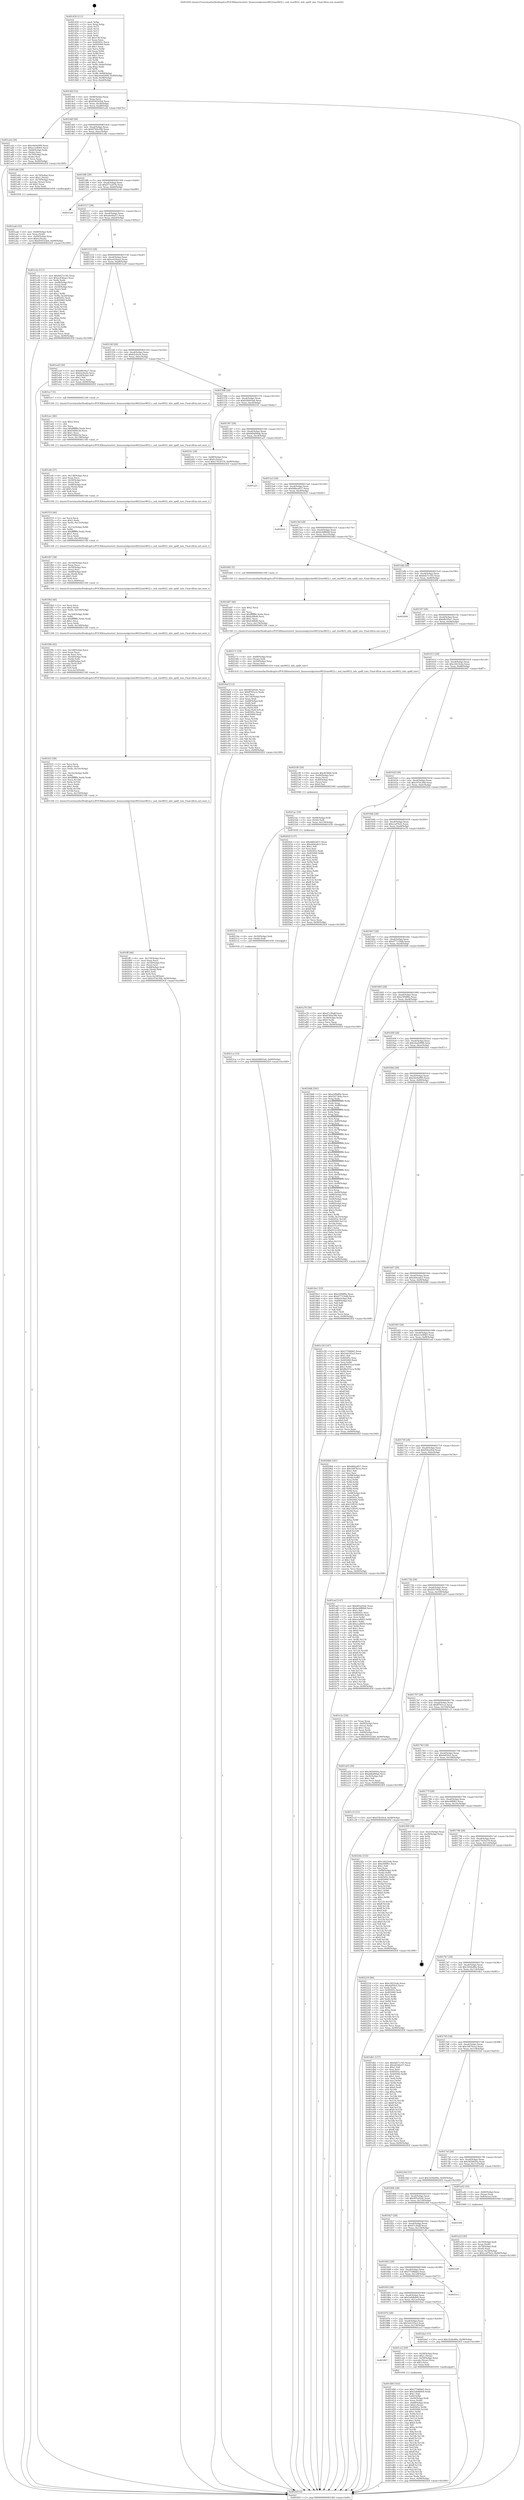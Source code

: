 digraph "0x401450" {
  label = "0x401450 (/mnt/c/Users/mathe/Desktop/tcc/POCII/binaries/extr_linuxsoundpcirme9652rme9652.c_snd_rme9652_info_spdif_rate_Final-ollvm.out::main(0))"
  labelloc = "t"
  node[shape=record]

  Entry [label="",width=0.3,height=0.3,shape=circle,fillcolor=black,style=filled]
  "0x4014bf" [label="{
     0x4014bf [32]\l
     | [instrs]\l
     &nbsp;&nbsp;0x4014bf \<+6\>: mov -0x90(%rbp),%eax\l
     &nbsp;&nbsp;0x4014c5 \<+2\>: mov %eax,%ecx\l
     &nbsp;&nbsp;0x4014c7 \<+6\>: sub $0x8301b2b4,%ecx\l
     &nbsp;&nbsp;0x4014cd \<+6\>: mov %eax,-0xa4(%rbp)\l
     &nbsp;&nbsp;0x4014d3 \<+6\>: mov %ecx,-0xa8(%rbp)\l
     &nbsp;&nbsp;0x4014d9 \<+6\>: je 0000000000401acb \<main+0x67b\>\l
  }"]
  "0x401acb" [label="{
     0x401acb [36]\l
     | [instrs]\l
     &nbsp;&nbsp;0x401acb \<+5\>: mov $0xe6e9a999,%eax\l
     &nbsp;&nbsp;0x401ad0 \<+5\>: mov $0xec3c80b5,%ecx\l
     &nbsp;&nbsp;0x401ad5 \<+4\>: mov -0x60(%rbp),%rdx\l
     &nbsp;&nbsp;0x401ad9 \<+2\>: mov (%rdx),%esi\l
     &nbsp;&nbsp;0x401adb \<+4\>: mov -0x70(%rbp),%rdx\l
     &nbsp;&nbsp;0x401adf \<+2\>: cmp (%rdx),%esi\l
     &nbsp;&nbsp;0x401ae1 \<+3\>: cmovl %ecx,%eax\l
     &nbsp;&nbsp;0x401ae4 \<+6\>: mov %eax,-0x90(%rbp)\l
     &nbsp;&nbsp;0x401aea \<+5\>: jmp 000000000040245f \<main+0x100f\>\l
  }"]
  "0x4014df" [label="{
     0x4014df [28]\l
     | [instrs]\l
     &nbsp;&nbsp;0x4014df \<+5\>: jmp 00000000004014e4 \<main+0x94\>\l
     &nbsp;&nbsp;0x4014e4 \<+6\>: mov -0xa4(%rbp),%eax\l
     &nbsp;&nbsp;0x4014ea \<+5\>: sub $0x8760a390,%eax\l
     &nbsp;&nbsp;0x4014ef \<+6\>: mov %eax,-0xac(%rbp)\l
     &nbsp;&nbsp;0x4014f5 \<+6\>: je 0000000000401a8e \<main+0x63e\>\l
  }"]
  Exit [label="",width=0.3,height=0.3,shape=circle,fillcolor=black,style=filled,peripheries=2]
  "0x401a8e" [label="{
     0x401a8e [29]\l
     | [instrs]\l
     &nbsp;&nbsp;0x401a8e \<+4\>: mov -0x70(%rbp),%rax\l
     &nbsp;&nbsp;0x401a92 \<+6\>: movl $0x1,(%rax)\l
     &nbsp;&nbsp;0x401a98 \<+4\>: mov -0x70(%rbp),%rax\l
     &nbsp;&nbsp;0x401a9c \<+3\>: movslq (%rax),%rax\l
     &nbsp;&nbsp;0x401a9f \<+4\>: shl $0x2,%rax\l
     &nbsp;&nbsp;0x401aa3 \<+3\>: mov %rax,%rdi\l
     &nbsp;&nbsp;0x401aa6 \<+5\>: call 0000000000401050 \<malloc@plt\>\l
     | [calls]\l
     &nbsp;&nbsp;0x401050 \{1\} (unknown)\l
  }"]
  "0x4014fb" [label="{
     0x4014fb [28]\l
     | [instrs]\l
     &nbsp;&nbsp;0x4014fb \<+5\>: jmp 0000000000401500 \<main+0xb0\>\l
     &nbsp;&nbsp;0x401500 \<+6\>: mov -0xa4(%rbp),%eax\l
     &nbsp;&nbsp;0x401506 \<+5\>: sub $0x977a207b,%eax\l
     &nbsp;&nbsp;0x40150b \<+6\>: mov %eax,-0xb0(%rbp)\l
     &nbsp;&nbsp;0x401511 \<+6\>: je 00000000004021e8 \<main+0xd98\>\l
  }"]
  "0x4021ca" [label="{
     0x4021ca [15]\l
     | [instrs]\l
     &nbsp;&nbsp;0x4021ca \<+10\>: movl $0xb58493a6,-0x90(%rbp)\l
     &nbsp;&nbsp;0x4021d4 \<+5\>: jmp 000000000040245f \<main+0x100f\>\l
  }"]
  "0x4021e8" [label="{
     0x4021e8\l
  }", style=dashed]
  "0x401517" [label="{
     0x401517 [28]\l
     | [instrs]\l
     &nbsp;&nbsp;0x401517 \<+5\>: jmp 000000000040151c \<main+0xcc\>\l
     &nbsp;&nbsp;0x40151c \<+6\>: mov -0xa4(%rbp),%eax\l
     &nbsp;&nbsp;0x401522 \<+5\>: sub $0xa6c6ba57,%eax\l
     &nbsp;&nbsp;0x401527 \<+6\>: mov %eax,-0xb4(%rbp)\l
     &nbsp;&nbsp;0x40152d \<+6\>: je 0000000000401e3a \<main+0x9ea\>\l
  }"]
  "0x4021be" [label="{
     0x4021be [12]\l
     | [instrs]\l
     &nbsp;&nbsp;0x4021be \<+4\>: mov -0x50(%rbp),%rdi\l
     &nbsp;&nbsp;0x4021c2 \<+3\>: mov (%rdi),%rdi\l
     &nbsp;&nbsp;0x4021c5 \<+5\>: call 0000000000401030 \<free@plt\>\l
     | [calls]\l
     &nbsp;&nbsp;0x401030 \{1\} (unknown)\l
  }"]
  "0x401e3a" [label="{
     0x401e3a [111]\l
     | [instrs]\l
     &nbsp;&nbsp;0x401e3a \<+5\>: mov $0xbd27c195,%eax\l
     &nbsp;&nbsp;0x401e3f \<+5\>: mov $0xac430aa3,%ecx\l
     &nbsp;&nbsp;0x401e44 \<+2\>: xor %edx,%edx\l
     &nbsp;&nbsp;0x401e46 \<+4\>: mov -0x48(%rbp),%rsi\l
     &nbsp;&nbsp;0x401e4a \<+2\>: mov (%rsi),%edi\l
     &nbsp;&nbsp;0x401e4c \<+4\>: mov -0x58(%rbp),%rsi\l
     &nbsp;&nbsp;0x401e50 \<+2\>: cmp (%rsi),%edi\l
     &nbsp;&nbsp;0x401e52 \<+4\>: setl %r8b\l
     &nbsp;&nbsp;0x401e56 \<+4\>: and $0x1,%r8b\l
     &nbsp;&nbsp;0x401e5a \<+4\>: mov %r8b,-0x2d(%rbp)\l
     &nbsp;&nbsp;0x401e5e \<+7\>: mov 0x40505c,%edi\l
     &nbsp;&nbsp;0x401e65 \<+8\>: mov 0x405060,%r9d\l
     &nbsp;&nbsp;0x401e6d \<+3\>: sub $0x1,%edx\l
     &nbsp;&nbsp;0x401e70 \<+3\>: mov %edi,%r10d\l
     &nbsp;&nbsp;0x401e73 \<+3\>: add %edx,%r10d\l
     &nbsp;&nbsp;0x401e76 \<+4\>: imul %r10d,%edi\l
     &nbsp;&nbsp;0x401e7a \<+3\>: and $0x1,%edi\l
     &nbsp;&nbsp;0x401e7d \<+3\>: cmp $0x0,%edi\l
     &nbsp;&nbsp;0x401e80 \<+4\>: sete %r8b\l
     &nbsp;&nbsp;0x401e84 \<+4\>: cmp $0xa,%r9d\l
     &nbsp;&nbsp;0x401e88 \<+4\>: setl %r11b\l
     &nbsp;&nbsp;0x401e8c \<+3\>: mov %r8b,%bl\l
     &nbsp;&nbsp;0x401e8f \<+3\>: and %r11b,%bl\l
     &nbsp;&nbsp;0x401e92 \<+3\>: xor %r11b,%r8b\l
     &nbsp;&nbsp;0x401e95 \<+3\>: or %r8b,%bl\l
     &nbsp;&nbsp;0x401e98 \<+3\>: test $0x1,%bl\l
     &nbsp;&nbsp;0x401e9b \<+3\>: cmovne %ecx,%eax\l
     &nbsp;&nbsp;0x401e9e \<+6\>: mov %eax,-0x90(%rbp)\l
     &nbsp;&nbsp;0x401ea4 \<+5\>: jmp 000000000040245f \<main+0x100f\>\l
  }"]
  "0x401533" [label="{
     0x401533 [28]\l
     | [instrs]\l
     &nbsp;&nbsp;0x401533 \<+5\>: jmp 0000000000401538 \<main+0xe8\>\l
     &nbsp;&nbsp;0x401538 \<+6\>: mov -0xa4(%rbp),%eax\l
     &nbsp;&nbsp;0x40153e \<+5\>: sub $0xac430aa3,%eax\l
     &nbsp;&nbsp;0x401543 \<+6\>: mov %eax,-0xb8(%rbp)\l
     &nbsp;&nbsp;0x401549 \<+6\>: je 0000000000401ea9 \<main+0xa59\>\l
  }"]
  "0x4021ac" [label="{
     0x4021ac [18]\l
     | [instrs]\l
     &nbsp;&nbsp;0x4021ac \<+4\>: mov -0x68(%rbp),%rdi\l
     &nbsp;&nbsp;0x4021b0 \<+3\>: mov (%rdi),%rdi\l
     &nbsp;&nbsp;0x4021b3 \<+6\>: mov %eax,-0x154(%rbp)\l
     &nbsp;&nbsp;0x4021b9 \<+5\>: call 0000000000401030 \<free@plt\>\l
     | [calls]\l
     &nbsp;&nbsp;0x401030 \{1\} (unknown)\l
  }"]
  "0x401ea9" [label="{
     0x401ea9 [30]\l
     | [instrs]\l
     &nbsp;&nbsp;0x401ea9 \<+5\>: mov $0xbfb59ac7,%eax\l
     &nbsp;&nbsp;0x401eae \<+5\>: mov $0xb2cfecfe,%ecx\l
     &nbsp;&nbsp;0x401eb3 \<+3\>: mov -0x2d(%rbp),%dl\l
     &nbsp;&nbsp;0x401eb6 \<+3\>: test $0x1,%dl\l
     &nbsp;&nbsp;0x401eb9 \<+3\>: cmovne %ecx,%eax\l
     &nbsp;&nbsp;0x401ebc \<+6\>: mov %eax,-0x90(%rbp)\l
     &nbsp;&nbsp;0x401ec2 \<+5\>: jmp 000000000040245f \<main+0x100f\>\l
  }"]
  "0x40154f" [label="{
     0x40154f [28]\l
     | [instrs]\l
     &nbsp;&nbsp;0x40154f \<+5\>: jmp 0000000000401554 \<main+0x104\>\l
     &nbsp;&nbsp;0x401554 \<+6\>: mov -0xa4(%rbp),%eax\l
     &nbsp;&nbsp;0x40155a \<+5\>: sub $0xb2cfecfe,%eax\l
     &nbsp;&nbsp;0x40155f \<+6\>: mov %eax,-0xbc(%rbp)\l
     &nbsp;&nbsp;0x401565 \<+6\>: je 0000000000401ec7 \<main+0xa77\>\l
  }"]
  "0x40218f" [label="{
     0x40218f [29]\l
     | [instrs]\l
     &nbsp;&nbsp;0x40218f \<+10\>: movabs $0x4030b6,%rdi\l
     &nbsp;&nbsp;0x402199 \<+4\>: mov -0x40(%rbp),%rsi\l
     &nbsp;&nbsp;0x40219d \<+2\>: mov %eax,(%rsi)\l
     &nbsp;&nbsp;0x40219f \<+4\>: mov -0x40(%rbp),%rsi\l
     &nbsp;&nbsp;0x4021a3 \<+2\>: mov (%rsi),%esi\l
     &nbsp;&nbsp;0x4021a5 \<+2\>: mov $0x0,%al\l
     &nbsp;&nbsp;0x4021a7 \<+5\>: call 0000000000401040 \<printf@plt\>\l
     | [calls]\l
     &nbsp;&nbsp;0x401040 \{1\} (unknown)\l
  }"]
  "0x401ec7" [label="{
     0x401ec7 [5]\l
     | [instrs]\l
     &nbsp;&nbsp;0x401ec7 \<+5\>: call 0000000000401160 \<next_i\>\l
     | [calls]\l
     &nbsp;&nbsp;0x401160 \{1\} (/mnt/c/Users/mathe/Desktop/tcc/POCII/binaries/extr_linuxsoundpcirme9652rme9652.c_snd_rme9652_info_spdif_rate_Final-ollvm.out::next_i)\l
  }"]
  "0x40156b" [label="{
     0x40156b [28]\l
     | [instrs]\l
     &nbsp;&nbsp;0x40156b \<+5\>: jmp 0000000000401570 \<main+0x120\>\l
     &nbsp;&nbsp;0x401570 \<+6\>: mov -0xa4(%rbp),%eax\l
     &nbsp;&nbsp;0x401576 \<+5\>: sub $0xb58493a6,%eax\l
     &nbsp;&nbsp;0x40157b \<+6\>: mov %eax,-0xc0(%rbp)\l
     &nbsp;&nbsp;0x401581 \<+6\>: je 00000000004021fc \<main+0xdac\>\l
  }"]
  "0x401fff" [label="{
     0x401fff [48]\l
     | [instrs]\l
     &nbsp;&nbsp;0x401fff \<+6\>: mov -0x150(%rbp),%ecx\l
     &nbsp;&nbsp;0x402005 \<+3\>: imul %eax,%ecx\l
     &nbsp;&nbsp;0x402008 \<+4\>: mov -0x50(%rbp),%rsi\l
     &nbsp;&nbsp;0x40200c \<+3\>: mov (%rsi),%rsi\l
     &nbsp;&nbsp;0x40200f \<+4\>: mov -0x48(%rbp),%rdi\l
     &nbsp;&nbsp;0x402013 \<+3\>: movslq (%rdi),%rdi\l
     &nbsp;&nbsp;0x402016 \<+4\>: shl $0x5,%rdi\l
     &nbsp;&nbsp;0x40201a \<+3\>: add %rdi,%rsi\l
     &nbsp;&nbsp;0x40201d \<+3\>: mov %ecx,0x18(%rsi)\l
     &nbsp;&nbsp;0x402020 \<+10\>: movl $0xc97dc36b,-0x90(%rbp)\l
     &nbsp;&nbsp;0x40202a \<+5\>: jmp 000000000040245f \<main+0x100f\>\l
  }"]
  "0x4021fc" [label="{
     0x4021fc [28]\l
     | [instrs]\l
     &nbsp;&nbsp;0x4021fc \<+7\>: mov -0x88(%rbp),%rax\l
     &nbsp;&nbsp;0x402203 \<+6\>: movl $0x0,(%rax)\l
     &nbsp;&nbsp;0x402209 \<+10\>: movl $0x1761b379,-0x90(%rbp)\l
     &nbsp;&nbsp;0x402213 \<+5\>: jmp 000000000040245f \<main+0x100f\>\l
  }"]
  "0x401587" [label="{
     0x401587 [28]\l
     | [instrs]\l
     &nbsp;&nbsp;0x401587 \<+5\>: jmp 000000000040158c \<main+0x13c\>\l
     &nbsp;&nbsp;0x40158c \<+6\>: mov -0xa4(%rbp),%eax\l
     &nbsp;&nbsp;0x401592 \<+5\>: sub $0xb6bd9dab,%eax\l
     &nbsp;&nbsp;0x401597 \<+6\>: mov %eax,-0xc4(%rbp)\l
     &nbsp;&nbsp;0x40159d \<+6\>: je 0000000000401a21 \<main+0x5d1\>\l
  }"]
  "0x401fc5" [label="{
     0x401fc5 [58]\l
     | [instrs]\l
     &nbsp;&nbsp;0x401fc5 \<+2\>: xor %ecx,%ecx\l
     &nbsp;&nbsp;0x401fc7 \<+5\>: mov $0x2,%edx\l
     &nbsp;&nbsp;0x401fcc \<+6\>: mov %edx,-0x14c(%rbp)\l
     &nbsp;&nbsp;0x401fd2 \<+1\>: cltd\l
     &nbsp;&nbsp;0x401fd3 \<+7\>: mov -0x14c(%rbp),%r8d\l
     &nbsp;&nbsp;0x401fda \<+3\>: idiv %r8d\l
     &nbsp;&nbsp;0x401fdd \<+6\>: imul $0xfffffffe,%edx,%edx\l
     &nbsp;&nbsp;0x401fe3 \<+3\>: mov %ecx,%r10d\l
     &nbsp;&nbsp;0x401fe6 \<+3\>: sub %edx,%r10d\l
     &nbsp;&nbsp;0x401fe9 \<+2\>: mov %ecx,%edx\l
     &nbsp;&nbsp;0x401feb \<+3\>: sub $0x1,%edx\l
     &nbsp;&nbsp;0x401fee \<+3\>: add %edx,%r10d\l
     &nbsp;&nbsp;0x401ff1 \<+3\>: sub %r10d,%ecx\l
     &nbsp;&nbsp;0x401ff4 \<+6\>: mov %ecx,-0x150(%rbp)\l
     &nbsp;&nbsp;0x401ffa \<+5\>: call 0000000000401160 \<next_i\>\l
     | [calls]\l
     &nbsp;&nbsp;0x401160 \{1\} (/mnt/c/Users/mathe/Desktop/tcc/POCII/binaries/extr_linuxsoundpcirme9652rme9652.c_snd_rme9652_info_spdif_rate_Final-ollvm.out::next_i)\l
  }"]
  "0x401a21" [label="{
     0x401a21\l
  }", style=dashed]
  "0x4015a3" [label="{
     0x4015a3 [28]\l
     | [instrs]\l
     &nbsp;&nbsp;0x4015a3 \<+5\>: jmp 00000000004015a8 \<main+0x158\>\l
     &nbsp;&nbsp;0x4015a8 \<+6\>: mov -0xa4(%rbp),%eax\l
     &nbsp;&nbsp;0x4015ae \<+5\>: sub $0xb86ea837,%eax\l
     &nbsp;&nbsp;0x4015b3 \<+6\>: mov %eax,-0xc8(%rbp)\l
     &nbsp;&nbsp;0x4015b9 \<+6\>: je 0000000000402425 \<main+0xfd5\>\l
  }"]
  "0x401f9b" [label="{
     0x401f9b [42]\l
     | [instrs]\l
     &nbsp;&nbsp;0x401f9b \<+6\>: mov -0x148(%rbp),%ecx\l
     &nbsp;&nbsp;0x401fa1 \<+3\>: imul %eax,%ecx\l
     &nbsp;&nbsp;0x401fa4 \<+3\>: movslq %ecx,%rsi\l
     &nbsp;&nbsp;0x401fa7 \<+4\>: mov -0x50(%rbp),%rdi\l
     &nbsp;&nbsp;0x401fab \<+3\>: mov (%rdi),%rdi\l
     &nbsp;&nbsp;0x401fae \<+4\>: mov -0x48(%rbp),%r9\l
     &nbsp;&nbsp;0x401fb2 \<+3\>: movslq (%r9),%r9\l
     &nbsp;&nbsp;0x401fb5 \<+4\>: shl $0x5,%r9\l
     &nbsp;&nbsp;0x401fb9 \<+3\>: add %r9,%rdi\l
     &nbsp;&nbsp;0x401fbc \<+4\>: mov %rsi,0x10(%rdi)\l
     &nbsp;&nbsp;0x401fc0 \<+5\>: call 0000000000401160 \<next_i\>\l
     | [calls]\l
     &nbsp;&nbsp;0x401160 \{1\} (/mnt/c/Users/mathe/Desktop/tcc/POCII/binaries/extr_linuxsoundpcirme9652rme9652.c_snd_rme9652_info_spdif_rate_Final-ollvm.out::next_i)\l
  }"]
  "0x402425" [label="{
     0x402425\l
  }", style=dashed]
  "0x4015bf" [label="{
     0x4015bf [28]\l
     | [instrs]\l
     &nbsp;&nbsp;0x4015bf \<+5\>: jmp 00000000004015c4 \<main+0x174\>\l
     &nbsp;&nbsp;0x4015c4 \<+6\>: mov -0xa4(%rbp),%eax\l
     &nbsp;&nbsp;0x4015ca \<+5\>: sub $0xbcbf86b8,%eax\l
     &nbsp;&nbsp;0x4015cf \<+6\>: mov %eax,-0xcc(%rbp)\l
     &nbsp;&nbsp;0x4015d5 \<+6\>: je 0000000000401b82 \<main+0x732\>\l
  }"]
  "0x401f6d" [label="{
     0x401f6d [46]\l
     | [instrs]\l
     &nbsp;&nbsp;0x401f6d \<+2\>: xor %ecx,%ecx\l
     &nbsp;&nbsp;0x401f6f \<+5\>: mov $0x2,%edx\l
     &nbsp;&nbsp;0x401f74 \<+6\>: mov %edx,-0x144(%rbp)\l
     &nbsp;&nbsp;0x401f7a \<+1\>: cltd\l
     &nbsp;&nbsp;0x401f7b \<+7\>: mov -0x144(%rbp),%r8d\l
     &nbsp;&nbsp;0x401f82 \<+3\>: idiv %r8d\l
     &nbsp;&nbsp;0x401f85 \<+6\>: imul $0xfffffffe,%edx,%edx\l
     &nbsp;&nbsp;0x401f8b \<+3\>: sub $0x1,%ecx\l
     &nbsp;&nbsp;0x401f8e \<+2\>: sub %ecx,%edx\l
     &nbsp;&nbsp;0x401f90 \<+6\>: mov %edx,-0x148(%rbp)\l
     &nbsp;&nbsp;0x401f96 \<+5\>: call 0000000000401160 \<next_i\>\l
     | [calls]\l
     &nbsp;&nbsp;0x401160 \{1\} (/mnt/c/Users/mathe/Desktop/tcc/POCII/binaries/extr_linuxsoundpcirme9652rme9652.c_snd_rme9652_info_spdif_rate_Final-ollvm.out::next_i)\l
  }"]
  "0x401b82" [label="{
     0x401b82 [5]\l
     | [instrs]\l
     &nbsp;&nbsp;0x401b82 \<+5\>: call 0000000000401160 \<next_i\>\l
     | [calls]\l
     &nbsp;&nbsp;0x401160 \{1\} (/mnt/c/Users/mathe/Desktop/tcc/POCII/binaries/extr_linuxsoundpcirme9652rme9652.c_snd_rme9652_info_spdif_rate_Final-ollvm.out::next_i)\l
  }"]
  "0x4015db" [label="{
     0x4015db [28]\l
     | [instrs]\l
     &nbsp;&nbsp;0x4015db \<+5\>: jmp 00000000004015e0 \<main+0x190\>\l
     &nbsp;&nbsp;0x4015e0 \<+6\>: mov -0xa4(%rbp),%eax\l
     &nbsp;&nbsp;0x4015e6 \<+5\>: sub $0xbd27c195,%eax\l
     &nbsp;&nbsp;0x4015eb \<+6\>: mov %eax,-0xd0(%rbp)\l
     &nbsp;&nbsp;0x4015f1 \<+6\>: je 0000000000402400 \<main+0xfb0\>\l
  }"]
  "0x401f47" [label="{
     0x401f47 [38]\l
     | [instrs]\l
     &nbsp;&nbsp;0x401f47 \<+6\>: mov -0x140(%rbp),%ecx\l
     &nbsp;&nbsp;0x401f4d \<+3\>: imul %eax,%ecx\l
     &nbsp;&nbsp;0x401f50 \<+4\>: mov -0x50(%rbp),%rsi\l
     &nbsp;&nbsp;0x401f54 \<+3\>: mov (%rsi),%rsi\l
     &nbsp;&nbsp;0x401f57 \<+4\>: mov -0x48(%rbp),%rdi\l
     &nbsp;&nbsp;0x401f5b \<+3\>: movslq (%rdi),%rdi\l
     &nbsp;&nbsp;0x401f5e \<+4\>: shl $0x5,%rdi\l
     &nbsp;&nbsp;0x401f62 \<+3\>: add %rdi,%rsi\l
     &nbsp;&nbsp;0x401f65 \<+3\>: mov %ecx,0x8(%rsi)\l
     &nbsp;&nbsp;0x401f68 \<+5\>: call 0000000000401160 \<next_i\>\l
     | [calls]\l
     &nbsp;&nbsp;0x401160 \{1\} (/mnt/c/Users/mathe/Desktop/tcc/POCII/binaries/extr_linuxsoundpcirme9652rme9652.c_snd_rme9652_info_spdif_rate_Final-ollvm.out::next_i)\l
  }"]
  "0x402400" [label="{
     0x402400\l
  }", style=dashed]
  "0x4015f7" [label="{
     0x4015f7 [28]\l
     | [instrs]\l
     &nbsp;&nbsp;0x4015f7 \<+5\>: jmp 00000000004015fc \<main+0x1ac\>\l
     &nbsp;&nbsp;0x4015fc \<+6\>: mov -0xa4(%rbp),%eax\l
     &nbsp;&nbsp;0x401602 \<+5\>: sub $0xbfb59ac7,%eax\l
     &nbsp;&nbsp;0x401607 \<+6\>: mov %eax,-0xd4(%rbp)\l
     &nbsp;&nbsp;0x40160d \<+6\>: je 000000000040217c \<main+0xd2c\>\l
  }"]
  "0x401f19" [label="{
     0x401f19 [46]\l
     | [instrs]\l
     &nbsp;&nbsp;0x401f19 \<+2\>: xor %ecx,%ecx\l
     &nbsp;&nbsp;0x401f1b \<+5\>: mov $0x2,%edx\l
     &nbsp;&nbsp;0x401f20 \<+6\>: mov %edx,-0x13c(%rbp)\l
     &nbsp;&nbsp;0x401f26 \<+1\>: cltd\l
     &nbsp;&nbsp;0x401f27 \<+7\>: mov -0x13c(%rbp),%r8d\l
     &nbsp;&nbsp;0x401f2e \<+3\>: idiv %r8d\l
     &nbsp;&nbsp;0x401f31 \<+6\>: imul $0xfffffffe,%edx,%edx\l
     &nbsp;&nbsp;0x401f37 \<+3\>: sub $0x1,%ecx\l
     &nbsp;&nbsp;0x401f3a \<+2\>: sub %ecx,%edx\l
     &nbsp;&nbsp;0x401f3c \<+6\>: mov %edx,-0x140(%rbp)\l
     &nbsp;&nbsp;0x401f42 \<+5\>: call 0000000000401160 \<next_i\>\l
     | [calls]\l
     &nbsp;&nbsp;0x401160 \{1\} (/mnt/c/Users/mathe/Desktop/tcc/POCII/binaries/extr_linuxsoundpcirme9652rme9652.c_snd_rme9652_info_spdif_rate_Final-ollvm.out::next_i)\l
  }"]
  "0x40217c" [label="{
     0x40217c [19]\l
     | [instrs]\l
     &nbsp;&nbsp;0x40217c \<+4\>: mov -0x68(%rbp),%rax\l
     &nbsp;&nbsp;0x402180 \<+3\>: mov (%rax),%rdi\l
     &nbsp;&nbsp;0x402183 \<+4\>: mov -0x50(%rbp),%rax\l
     &nbsp;&nbsp;0x402187 \<+3\>: mov (%rax),%rsi\l
     &nbsp;&nbsp;0x40218a \<+5\>: call 0000000000401410 \<snd_rme9652_info_spdif_rate\>\l
     | [calls]\l
     &nbsp;&nbsp;0x401410 \{1\} (/mnt/c/Users/mathe/Desktop/tcc/POCII/binaries/extr_linuxsoundpcirme9652rme9652.c_snd_rme9652_info_spdif_rate_Final-ollvm.out::snd_rme9652_info_spdif_rate)\l
  }"]
  "0x401613" [label="{
     0x401613 [28]\l
     | [instrs]\l
     &nbsp;&nbsp;0x401613 \<+5\>: jmp 0000000000401618 \<main+0x1c8\>\l
     &nbsp;&nbsp;0x401618 \<+6\>: mov -0xa4(%rbp),%eax\l
     &nbsp;&nbsp;0x40161e \<+5\>: sub $0xc2623cda,%eax\l
     &nbsp;&nbsp;0x401623 \<+6\>: mov %eax,-0xd8(%rbp)\l
     &nbsp;&nbsp;0x401629 \<+6\>: je 0000000000402447 \<main+0xff7\>\l
  }"]
  "0x401ef4" [label="{
     0x401ef4 [37]\l
     | [instrs]\l
     &nbsp;&nbsp;0x401ef4 \<+6\>: mov -0x138(%rbp),%ecx\l
     &nbsp;&nbsp;0x401efa \<+3\>: imul %eax,%ecx\l
     &nbsp;&nbsp;0x401efd \<+4\>: mov -0x50(%rbp),%rsi\l
     &nbsp;&nbsp;0x401f01 \<+3\>: mov (%rsi),%rsi\l
     &nbsp;&nbsp;0x401f04 \<+4\>: mov -0x48(%rbp),%rdi\l
     &nbsp;&nbsp;0x401f08 \<+3\>: movslq (%rdi),%rdi\l
     &nbsp;&nbsp;0x401f0b \<+4\>: shl $0x5,%rdi\l
     &nbsp;&nbsp;0x401f0f \<+3\>: add %rdi,%rsi\l
     &nbsp;&nbsp;0x401f12 \<+2\>: mov %ecx,(%rsi)\l
     &nbsp;&nbsp;0x401f14 \<+5\>: call 0000000000401160 \<next_i\>\l
     | [calls]\l
     &nbsp;&nbsp;0x401160 \{1\} (/mnt/c/Users/mathe/Desktop/tcc/POCII/binaries/extr_linuxsoundpcirme9652rme9652.c_snd_rme9652_info_spdif_rate_Final-ollvm.out::next_i)\l
  }"]
  "0x402447" [label="{
     0x402447\l
  }", style=dashed]
  "0x40162f" [label="{
     0x40162f [28]\l
     | [instrs]\l
     &nbsp;&nbsp;0x40162f \<+5\>: jmp 0000000000401634 \<main+0x1e4\>\l
     &nbsp;&nbsp;0x401634 \<+6\>: mov -0xa4(%rbp),%eax\l
     &nbsp;&nbsp;0x40163a \<+5\>: sub $0xc97dc36b,%eax\l
     &nbsp;&nbsp;0x40163f \<+6\>: mov %eax,-0xdc(%rbp)\l
     &nbsp;&nbsp;0x401645 \<+6\>: je 000000000040202f \<main+0xbdf\>\l
  }"]
  "0x401ecc" [label="{
     0x401ecc [40]\l
     | [instrs]\l
     &nbsp;&nbsp;0x401ecc \<+5\>: mov $0x2,%ecx\l
     &nbsp;&nbsp;0x401ed1 \<+1\>: cltd\l
     &nbsp;&nbsp;0x401ed2 \<+2\>: idiv %ecx\l
     &nbsp;&nbsp;0x401ed4 \<+6\>: imul $0xfffffffe,%edx,%ecx\l
     &nbsp;&nbsp;0x401eda \<+6\>: sub $0xf348dc2b,%ecx\l
     &nbsp;&nbsp;0x401ee0 \<+3\>: add $0x1,%ecx\l
     &nbsp;&nbsp;0x401ee3 \<+6\>: add $0xf348dc2b,%ecx\l
     &nbsp;&nbsp;0x401ee9 \<+6\>: mov %ecx,-0x138(%rbp)\l
     &nbsp;&nbsp;0x401eef \<+5\>: call 0000000000401160 \<next_i\>\l
     | [calls]\l
     &nbsp;&nbsp;0x401160 \{1\} (/mnt/c/Users/mathe/Desktop/tcc/POCII/binaries/extr_linuxsoundpcirme9652rme9652.c_snd_rme9652_info_spdif_rate_Final-ollvm.out::next_i)\l
  }"]
  "0x40202f" [label="{
     0x40202f [137]\l
     | [instrs]\l
     &nbsp;&nbsp;0x40202f \<+5\>: mov $0xb86ea837,%eax\l
     &nbsp;&nbsp;0x402034 \<+5\>: mov $0xeb0ea4c5,%ecx\l
     &nbsp;&nbsp;0x402039 \<+2\>: mov $0x1,%dl\l
     &nbsp;&nbsp;0x40203b \<+2\>: xor %esi,%esi\l
     &nbsp;&nbsp;0x40203d \<+7\>: mov 0x40505c,%edi\l
     &nbsp;&nbsp;0x402044 \<+8\>: mov 0x405060,%r8d\l
     &nbsp;&nbsp;0x40204c \<+3\>: sub $0x1,%esi\l
     &nbsp;&nbsp;0x40204f \<+3\>: mov %edi,%r9d\l
     &nbsp;&nbsp;0x402052 \<+3\>: add %esi,%r9d\l
     &nbsp;&nbsp;0x402055 \<+4\>: imul %r9d,%edi\l
     &nbsp;&nbsp;0x402059 \<+3\>: and $0x1,%edi\l
     &nbsp;&nbsp;0x40205c \<+3\>: cmp $0x0,%edi\l
     &nbsp;&nbsp;0x40205f \<+4\>: sete %r10b\l
     &nbsp;&nbsp;0x402063 \<+4\>: cmp $0xa,%r8d\l
     &nbsp;&nbsp;0x402067 \<+4\>: setl %r11b\l
     &nbsp;&nbsp;0x40206b \<+3\>: mov %r10b,%bl\l
     &nbsp;&nbsp;0x40206e \<+3\>: xor $0xff,%bl\l
     &nbsp;&nbsp;0x402071 \<+3\>: mov %r11b,%r14b\l
     &nbsp;&nbsp;0x402074 \<+4\>: xor $0xff,%r14b\l
     &nbsp;&nbsp;0x402078 \<+3\>: xor $0x0,%dl\l
     &nbsp;&nbsp;0x40207b \<+3\>: mov %bl,%r15b\l
     &nbsp;&nbsp;0x40207e \<+4\>: and $0x0,%r15b\l
     &nbsp;&nbsp;0x402082 \<+3\>: and %dl,%r10b\l
     &nbsp;&nbsp;0x402085 \<+3\>: mov %r14b,%r12b\l
     &nbsp;&nbsp;0x402088 \<+4\>: and $0x0,%r12b\l
     &nbsp;&nbsp;0x40208c \<+3\>: and %dl,%r11b\l
     &nbsp;&nbsp;0x40208f \<+3\>: or %r10b,%r15b\l
     &nbsp;&nbsp;0x402092 \<+3\>: or %r11b,%r12b\l
     &nbsp;&nbsp;0x402095 \<+3\>: xor %r12b,%r15b\l
     &nbsp;&nbsp;0x402098 \<+3\>: or %r14b,%bl\l
     &nbsp;&nbsp;0x40209b \<+3\>: xor $0xff,%bl\l
     &nbsp;&nbsp;0x40209e \<+3\>: or $0x0,%dl\l
     &nbsp;&nbsp;0x4020a1 \<+2\>: and %dl,%bl\l
     &nbsp;&nbsp;0x4020a3 \<+3\>: or %bl,%r15b\l
     &nbsp;&nbsp;0x4020a6 \<+4\>: test $0x1,%r15b\l
     &nbsp;&nbsp;0x4020aa \<+3\>: cmovne %ecx,%eax\l
     &nbsp;&nbsp;0x4020ad \<+6\>: mov %eax,-0x90(%rbp)\l
     &nbsp;&nbsp;0x4020b3 \<+5\>: jmp 000000000040245f \<main+0x100f\>\l
  }"]
  "0x40164b" [label="{
     0x40164b [28]\l
     | [instrs]\l
     &nbsp;&nbsp;0x40164b \<+5\>: jmp 0000000000401650 \<main+0x200\>\l
     &nbsp;&nbsp;0x401650 \<+6\>: mov -0xa4(%rbp),%eax\l
     &nbsp;&nbsp;0x401656 \<+5\>: sub $0xccaf7b22,%eax\l
     &nbsp;&nbsp;0x40165b \<+6\>: mov %eax,-0xe0(%rbp)\l
     &nbsp;&nbsp;0x401661 \<+6\>: je 0000000000401a70 \<main+0x620\>\l
  }"]
  "0x401d00" [label="{
     0x401d00 [162]\l
     | [instrs]\l
     &nbsp;&nbsp;0x401d00 \<+5\>: mov $0x57506bb5,%ecx\l
     &nbsp;&nbsp;0x401d05 \<+5\>: mov $0x5a6db9e8,%edx\l
     &nbsp;&nbsp;0x401d0a \<+3\>: mov $0x1,%sil\l
     &nbsp;&nbsp;0x401d0d \<+3\>: xor %r8d,%r8d\l
     &nbsp;&nbsp;0x401d10 \<+4\>: mov -0x50(%rbp),%rdi\l
     &nbsp;&nbsp;0x401d14 \<+3\>: mov %rax,(%rdi)\l
     &nbsp;&nbsp;0x401d17 \<+4\>: mov -0x48(%rbp),%rax\l
     &nbsp;&nbsp;0x401d1b \<+6\>: movl $0x0,(%rax)\l
     &nbsp;&nbsp;0x401d21 \<+8\>: mov 0x40505c,%r9d\l
     &nbsp;&nbsp;0x401d29 \<+8\>: mov 0x405060,%r10d\l
     &nbsp;&nbsp;0x401d31 \<+4\>: sub $0x1,%r8d\l
     &nbsp;&nbsp;0x401d35 \<+3\>: mov %r9d,%r11d\l
     &nbsp;&nbsp;0x401d38 \<+3\>: add %r8d,%r11d\l
     &nbsp;&nbsp;0x401d3b \<+4\>: imul %r11d,%r9d\l
     &nbsp;&nbsp;0x401d3f \<+4\>: and $0x1,%r9d\l
     &nbsp;&nbsp;0x401d43 \<+4\>: cmp $0x0,%r9d\l
     &nbsp;&nbsp;0x401d47 \<+3\>: sete %bl\l
     &nbsp;&nbsp;0x401d4a \<+4\>: cmp $0xa,%r10d\l
     &nbsp;&nbsp;0x401d4e \<+4\>: setl %r14b\l
     &nbsp;&nbsp;0x401d52 \<+3\>: mov %bl,%r15b\l
     &nbsp;&nbsp;0x401d55 \<+4\>: xor $0xff,%r15b\l
     &nbsp;&nbsp;0x401d59 \<+3\>: mov %r14b,%r12b\l
     &nbsp;&nbsp;0x401d5c \<+4\>: xor $0xff,%r12b\l
     &nbsp;&nbsp;0x401d60 \<+4\>: xor $0x1,%sil\l
     &nbsp;&nbsp;0x401d64 \<+3\>: mov %r15b,%r13b\l
     &nbsp;&nbsp;0x401d67 \<+4\>: and $0xff,%r13b\l
     &nbsp;&nbsp;0x401d6b \<+3\>: and %sil,%bl\l
     &nbsp;&nbsp;0x401d6e \<+3\>: mov %r12b,%al\l
     &nbsp;&nbsp;0x401d71 \<+2\>: and $0xff,%al\l
     &nbsp;&nbsp;0x401d73 \<+3\>: and %sil,%r14b\l
     &nbsp;&nbsp;0x401d76 \<+3\>: or %bl,%r13b\l
     &nbsp;&nbsp;0x401d79 \<+3\>: or %r14b,%al\l
     &nbsp;&nbsp;0x401d7c \<+3\>: xor %al,%r13b\l
     &nbsp;&nbsp;0x401d7f \<+3\>: or %r12b,%r15b\l
     &nbsp;&nbsp;0x401d82 \<+4\>: xor $0xff,%r15b\l
     &nbsp;&nbsp;0x401d86 \<+4\>: or $0x1,%sil\l
     &nbsp;&nbsp;0x401d8a \<+3\>: and %sil,%r15b\l
     &nbsp;&nbsp;0x401d8d \<+3\>: or %r15b,%r13b\l
     &nbsp;&nbsp;0x401d90 \<+4\>: test $0x1,%r13b\l
     &nbsp;&nbsp;0x401d94 \<+3\>: cmovne %edx,%ecx\l
     &nbsp;&nbsp;0x401d97 \<+6\>: mov %ecx,-0x90(%rbp)\l
     &nbsp;&nbsp;0x401d9d \<+5\>: jmp 000000000040245f \<main+0x100f\>\l
  }"]
  "0x401a70" [label="{
     0x401a70 [30]\l
     | [instrs]\l
     &nbsp;&nbsp;0x401a70 \<+5\>: mov $0x47c3fadf,%eax\l
     &nbsp;&nbsp;0x401a75 \<+5\>: mov $0x8760a390,%ecx\l
     &nbsp;&nbsp;0x401a7a \<+3\>: mov -0x34(%rbp),%edx\l
     &nbsp;&nbsp;0x401a7d \<+3\>: cmp $0x0,%edx\l
     &nbsp;&nbsp;0x401a80 \<+3\>: cmove %ecx,%eax\l
     &nbsp;&nbsp;0x401a83 \<+6\>: mov %eax,-0x90(%rbp)\l
     &nbsp;&nbsp;0x401a89 \<+5\>: jmp 000000000040245f \<main+0x100f\>\l
  }"]
  "0x401667" [label="{
     0x401667 [28]\l
     | [instrs]\l
     &nbsp;&nbsp;0x401667 \<+5\>: jmp 000000000040166c \<main+0x21c\>\l
     &nbsp;&nbsp;0x40166c \<+6\>: mov -0xa4(%rbp),%eax\l
     &nbsp;&nbsp;0x401672 \<+5\>: sub $0xd77124db,%eax\l
     &nbsp;&nbsp;0x401677 \<+6\>: mov %eax,-0xe4(%rbp)\l
     &nbsp;&nbsp;0x40167d \<+6\>: je 00000000004018d6 \<main+0x486\>\l
  }"]
  "0x401897" [label="{
     0x401897\l
  }", style=dashed]
  "0x4018d6" [label="{
     0x4018d6 [301]\l
     | [instrs]\l
     &nbsp;&nbsp;0x4018d6 \<+5\>: mov $0xe5f9df0e,%eax\l
     &nbsp;&nbsp;0x4018db \<+5\>: mov $0xf247364a,%ecx\l
     &nbsp;&nbsp;0x4018e0 \<+3\>: mov %rsp,%rdx\l
     &nbsp;&nbsp;0x4018e3 \<+4\>: add $0xfffffffffffffff0,%rdx\l
     &nbsp;&nbsp;0x4018e7 \<+3\>: mov %rdx,%rsp\l
     &nbsp;&nbsp;0x4018ea \<+7\>: mov %rdx,-0x88(%rbp)\l
     &nbsp;&nbsp;0x4018f1 \<+3\>: mov %rsp,%rdx\l
     &nbsp;&nbsp;0x4018f4 \<+4\>: add $0xfffffffffffffff0,%rdx\l
     &nbsp;&nbsp;0x4018f8 \<+3\>: mov %rdx,%rsp\l
     &nbsp;&nbsp;0x4018fb \<+3\>: mov %rsp,%rsi\l
     &nbsp;&nbsp;0x4018fe \<+4\>: add $0xfffffffffffffff0,%rsi\l
     &nbsp;&nbsp;0x401902 \<+3\>: mov %rsi,%rsp\l
     &nbsp;&nbsp;0x401905 \<+4\>: mov %rsi,-0x80(%rbp)\l
     &nbsp;&nbsp;0x401909 \<+3\>: mov %rsp,%rsi\l
     &nbsp;&nbsp;0x40190c \<+4\>: add $0xfffffffffffffff0,%rsi\l
     &nbsp;&nbsp;0x401910 \<+3\>: mov %rsi,%rsp\l
     &nbsp;&nbsp;0x401913 \<+4\>: mov %rsi,-0x78(%rbp)\l
     &nbsp;&nbsp;0x401917 \<+3\>: mov %rsp,%rsi\l
     &nbsp;&nbsp;0x40191a \<+4\>: add $0xfffffffffffffff0,%rsi\l
     &nbsp;&nbsp;0x40191e \<+3\>: mov %rsi,%rsp\l
     &nbsp;&nbsp;0x401921 \<+4\>: mov %rsi,-0x70(%rbp)\l
     &nbsp;&nbsp;0x401925 \<+3\>: mov %rsp,%rsi\l
     &nbsp;&nbsp;0x401928 \<+4\>: add $0xfffffffffffffff0,%rsi\l
     &nbsp;&nbsp;0x40192c \<+3\>: mov %rsi,%rsp\l
     &nbsp;&nbsp;0x40192f \<+4\>: mov %rsi,-0x68(%rbp)\l
     &nbsp;&nbsp;0x401933 \<+3\>: mov %rsp,%rsi\l
     &nbsp;&nbsp;0x401936 \<+4\>: add $0xfffffffffffffff0,%rsi\l
     &nbsp;&nbsp;0x40193a \<+3\>: mov %rsi,%rsp\l
     &nbsp;&nbsp;0x40193d \<+4\>: mov %rsi,-0x60(%rbp)\l
     &nbsp;&nbsp;0x401941 \<+3\>: mov %rsp,%rsi\l
     &nbsp;&nbsp;0x401944 \<+4\>: add $0xfffffffffffffff0,%rsi\l
     &nbsp;&nbsp;0x401948 \<+3\>: mov %rsi,%rsp\l
     &nbsp;&nbsp;0x40194b \<+4\>: mov %rsi,-0x58(%rbp)\l
     &nbsp;&nbsp;0x40194f \<+3\>: mov %rsp,%rsi\l
     &nbsp;&nbsp;0x401952 \<+4\>: add $0xfffffffffffffff0,%rsi\l
     &nbsp;&nbsp;0x401956 \<+3\>: mov %rsi,%rsp\l
     &nbsp;&nbsp;0x401959 \<+4\>: mov %rsi,-0x50(%rbp)\l
     &nbsp;&nbsp;0x40195d \<+3\>: mov %rsp,%rsi\l
     &nbsp;&nbsp;0x401960 \<+4\>: add $0xfffffffffffffff0,%rsi\l
     &nbsp;&nbsp;0x401964 \<+3\>: mov %rsi,%rsp\l
     &nbsp;&nbsp;0x401967 \<+4\>: mov %rsi,-0x48(%rbp)\l
     &nbsp;&nbsp;0x40196b \<+3\>: mov %rsp,%rsi\l
     &nbsp;&nbsp;0x40196e \<+4\>: add $0xfffffffffffffff0,%rsi\l
     &nbsp;&nbsp;0x401972 \<+3\>: mov %rsi,%rsp\l
     &nbsp;&nbsp;0x401975 \<+4\>: mov %rsi,-0x40(%rbp)\l
     &nbsp;&nbsp;0x401979 \<+7\>: mov -0x88(%rbp),%rsi\l
     &nbsp;&nbsp;0x401980 \<+6\>: movl $0x0,(%rsi)\l
     &nbsp;&nbsp;0x401986 \<+6\>: mov -0x94(%rbp),%edi\l
     &nbsp;&nbsp;0x40198c \<+2\>: mov %edi,(%rdx)\l
     &nbsp;&nbsp;0x40198e \<+4\>: mov -0x80(%rbp),%rsi\l
     &nbsp;&nbsp;0x401992 \<+7\>: mov -0xa0(%rbp),%r8\l
     &nbsp;&nbsp;0x401999 \<+3\>: mov %r8,(%rsi)\l
     &nbsp;&nbsp;0x40199c \<+3\>: cmpl $0x2,(%rdx)\l
     &nbsp;&nbsp;0x40199f \<+4\>: setne %r9b\l
     &nbsp;&nbsp;0x4019a3 \<+4\>: and $0x1,%r9b\l
     &nbsp;&nbsp;0x4019a7 \<+4\>: mov %r9b,-0x35(%rbp)\l
     &nbsp;&nbsp;0x4019ab \<+8\>: mov 0x40505c,%r10d\l
     &nbsp;&nbsp;0x4019b3 \<+8\>: mov 0x405060,%r11d\l
     &nbsp;&nbsp;0x4019bb \<+3\>: mov %r10d,%ebx\l
     &nbsp;&nbsp;0x4019be \<+6\>: add $0x6331c05f,%ebx\l
     &nbsp;&nbsp;0x4019c4 \<+3\>: sub $0x1,%ebx\l
     &nbsp;&nbsp;0x4019c7 \<+6\>: sub $0x6331c05f,%ebx\l
     &nbsp;&nbsp;0x4019cd \<+4\>: imul %ebx,%r10d\l
     &nbsp;&nbsp;0x4019d1 \<+4\>: and $0x1,%r10d\l
     &nbsp;&nbsp;0x4019d5 \<+4\>: cmp $0x0,%r10d\l
     &nbsp;&nbsp;0x4019d9 \<+4\>: sete %r9b\l
     &nbsp;&nbsp;0x4019dd \<+4\>: cmp $0xa,%r11d\l
     &nbsp;&nbsp;0x4019e1 \<+4\>: setl %r14b\l
     &nbsp;&nbsp;0x4019e5 \<+3\>: mov %r9b,%r15b\l
     &nbsp;&nbsp;0x4019e8 \<+3\>: and %r14b,%r15b\l
     &nbsp;&nbsp;0x4019eb \<+3\>: xor %r14b,%r9b\l
     &nbsp;&nbsp;0x4019ee \<+3\>: or %r9b,%r15b\l
     &nbsp;&nbsp;0x4019f1 \<+4\>: test $0x1,%r15b\l
     &nbsp;&nbsp;0x4019f5 \<+3\>: cmovne %ecx,%eax\l
     &nbsp;&nbsp;0x4019f8 \<+6\>: mov %eax,-0x90(%rbp)\l
     &nbsp;&nbsp;0x4019fe \<+5\>: jmp 000000000040245f \<main+0x100f\>\l
  }"]
  "0x401683" [label="{
     0x401683 [28]\l
     | [instrs]\l
     &nbsp;&nbsp;0x401683 \<+5\>: jmp 0000000000401688 \<main+0x238\>\l
     &nbsp;&nbsp;0x401688 \<+6\>: mov -0xa4(%rbp),%eax\l
     &nbsp;&nbsp;0x40168e \<+5\>: sub $0xe5f9df0e,%eax\l
     &nbsp;&nbsp;0x401693 \<+6\>: mov %eax,-0xe8(%rbp)\l
     &nbsp;&nbsp;0x401699 \<+6\>: je 000000000040231b \<main+0xecb\>\l
  }"]
  "0x401ce3" [label="{
     0x401ce3 [29]\l
     | [instrs]\l
     &nbsp;&nbsp;0x401ce3 \<+4\>: mov -0x58(%rbp),%rax\l
     &nbsp;&nbsp;0x401ce7 \<+6\>: movl $0x1,(%rax)\l
     &nbsp;&nbsp;0x401ced \<+4\>: mov -0x58(%rbp),%rax\l
     &nbsp;&nbsp;0x401cf1 \<+3\>: movslq (%rax),%rax\l
     &nbsp;&nbsp;0x401cf4 \<+4\>: shl $0x5,%rax\l
     &nbsp;&nbsp;0x401cf8 \<+3\>: mov %rax,%rdi\l
     &nbsp;&nbsp;0x401cfb \<+5\>: call 0000000000401050 \<malloc@plt\>\l
     | [calls]\l
     &nbsp;&nbsp;0x401050 \{1\} (unknown)\l
  }"]
  "0x40231b" [label="{
     0x40231b\l
  }", style=dashed]
  "0x40169f" [label="{
     0x40169f [28]\l
     | [instrs]\l
     &nbsp;&nbsp;0x40169f \<+5\>: jmp 00000000004016a4 \<main+0x254\>\l
     &nbsp;&nbsp;0x4016a4 \<+6\>: mov -0xa4(%rbp),%eax\l
     &nbsp;&nbsp;0x4016aa \<+5\>: sub $0xe6ad2898,%eax\l
     &nbsp;&nbsp;0x4016af \<+6\>: mov %eax,-0xec(%rbp)\l
     &nbsp;&nbsp;0x4016b5 \<+6\>: je 00000000004018a1 \<main+0x451\>\l
  }"]
  "0x40187b" [label="{
     0x40187b [28]\l
     | [instrs]\l
     &nbsp;&nbsp;0x40187b \<+5\>: jmp 0000000000401880 \<main+0x430\>\l
     &nbsp;&nbsp;0x401880 \<+6\>: mov -0xa4(%rbp),%eax\l
     &nbsp;&nbsp;0x401886 \<+5\>: sub $0x5eb195a3,%eax\l
     &nbsp;&nbsp;0x40188b \<+6\>: mov %eax,-0x130(%rbp)\l
     &nbsp;&nbsp;0x401891 \<+6\>: je 0000000000401ce3 \<main+0x893\>\l
  }"]
  "0x4018a1" [label="{
     0x4018a1 [53]\l
     | [instrs]\l
     &nbsp;&nbsp;0x4018a1 \<+5\>: mov $0xe5f9df0e,%eax\l
     &nbsp;&nbsp;0x4018a6 \<+5\>: mov $0xd77124db,%ecx\l
     &nbsp;&nbsp;0x4018ab \<+6\>: mov -0x8a(%rbp),%dl\l
     &nbsp;&nbsp;0x4018b1 \<+7\>: mov -0x89(%rbp),%sil\l
     &nbsp;&nbsp;0x4018b8 \<+3\>: mov %dl,%dil\l
     &nbsp;&nbsp;0x4018bb \<+3\>: and %sil,%dil\l
     &nbsp;&nbsp;0x4018be \<+3\>: xor %sil,%dl\l
     &nbsp;&nbsp;0x4018c1 \<+3\>: or %dl,%dil\l
     &nbsp;&nbsp;0x4018c4 \<+4\>: test $0x1,%dil\l
     &nbsp;&nbsp;0x4018c8 \<+3\>: cmovne %ecx,%eax\l
     &nbsp;&nbsp;0x4018cb \<+6\>: mov %eax,-0x90(%rbp)\l
     &nbsp;&nbsp;0x4018d1 \<+5\>: jmp 000000000040245f \<main+0x100f\>\l
  }"]
  "0x4016bb" [label="{
     0x4016bb [28]\l
     | [instrs]\l
     &nbsp;&nbsp;0x4016bb \<+5\>: jmp 00000000004016c0 \<main+0x270\>\l
     &nbsp;&nbsp;0x4016c0 \<+6\>: mov -0xa4(%rbp),%eax\l
     &nbsp;&nbsp;0x4016c6 \<+5\>: sub $0xe6e9a999,%eax\l
     &nbsp;&nbsp;0x4016cb \<+6\>: mov %eax,-0xf0(%rbp)\l
     &nbsp;&nbsp;0x4016d1 \<+6\>: je 0000000000401c50 \<main+0x800\>\l
  }"]
  "0x40245f" [label="{
     0x40245f [5]\l
     | [instrs]\l
     &nbsp;&nbsp;0x40245f \<+5\>: jmp 00000000004014bf \<main+0x6f\>\l
  }"]
  "0x401450" [label="{
     0x401450 [111]\l
     | [instrs]\l
     &nbsp;&nbsp;0x401450 \<+1\>: push %rbp\l
     &nbsp;&nbsp;0x401451 \<+3\>: mov %rsp,%rbp\l
     &nbsp;&nbsp;0x401454 \<+2\>: push %r15\l
     &nbsp;&nbsp;0x401456 \<+2\>: push %r14\l
     &nbsp;&nbsp;0x401458 \<+2\>: push %r13\l
     &nbsp;&nbsp;0x40145a \<+2\>: push %r12\l
     &nbsp;&nbsp;0x40145c \<+1\>: push %rbx\l
     &nbsp;&nbsp;0x40145d \<+7\>: sub $0x158,%rsp\l
     &nbsp;&nbsp;0x401464 \<+2\>: xor %eax,%eax\l
     &nbsp;&nbsp;0x401466 \<+7\>: mov 0x40505c,%ecx\l
     &nbsp;&nbsp;0x40146d \<+7\>: mov 0x405060,%edx\l
     &nbsp;&nbsp;0x401474 \<+3\>: sub $0x1,%eax\l
     &nbsp;&nbsp;0x401477 \<+3\>: mov %ecx,%r8d\l
     &nbsp;&nbsp;0x40147a \<+3\>: add %eax,%r8d\l
     &nbsp;&nbsp;0x40147d \<+4\>: imul %r8d,%ecx\l
     &nbsp;&nbsp;0x401481 \<+3\>: and $0x1,%ecx\l
     &nbsp;&nbsp;0x401484 \<+3\>: cmp $0x0,%ecx\l
     &nbsp;&nbsp;0x401487 \<+4\>: sete %r9b\l
     &nbsp;&nbsp;0x40148b \<+4\>: and $0x1,%r9b\l
     &nbsp;&nbsp;0x40148f \<+7\>: mov %r9b,-0x8a(%rbp)\l
     &nbsp;&nbsp;0x401496 \<+3\>: cmp $0xa,%edx\l
     &nbsp;&nbsp;0x401499 \<+4\>: setl %r9b\l
     &nbsp;&nbsp;0x40149d \<+4\>: and $0x1,%r9b\l
     &nbsp;&nbsp;0x4014a1 \<+7\>: mov %r9b,-0x89(%rbp)\l
     &nbsp;&nbsp;0x4014a8 \<+10\>: movl $0xe6ad2898,-0x90(%rbp)\l
     &nbsp;&nbsp;0x4014b2 \<+6\>: mov %edi,-0x94(%rbp)\l
     &nbsp;&nbsp;0x4014b8 \<+7\>: mov %rsi,-0xa0(%rbp)\l
  }"]
  "0x401da2" [label="{
     0x401da2 [15]\l
     | [instrs]\l
     &nbsp;&nbsp;0x401da2 \<+10\>: movl $0x1b56e89a,-0x90(%rbp)\l
     &nbsp;&nbsp;0x401dac \<+5\>: jmp 000000000040245f \<main+0x100f\>\l
  }"]
  "0x40185f" [label="{
     0x40185f [28]\l
     | [instrs]\l
     &nbsp;&nbsp;0x40185f \<+5\>: jmp 0000000000401864 \<main+0x414\>\l
     &nbsp;&nbsp;0x401864 \<+6\>: mov -0xa4(%rbp),%eax\l
     &nbsp;&nbsp;0x40186a \<+5\>: sub $0x5a6db9e8,%eax\l
     &nbsp;&nbsp;0x40186f \<+6\>: mov %eax,-0x12c(%rbp)\l
     &nbsp;&nbsp;0x401875 \<+6\>: je 0000000000401da2 \<main+0x952\>\l
  }"]
  "0x401c50" [label="{
     0x401c50 [147]\l
     | [instrs]\l
     &nbsp;&nbsp;0x401c50 \<+5\>: mov $0x57506bb5,%eax\l
     &nbsp;&nbsp;0x401c55 \<+5\>: mov $0x5eb195a3,%ecx\l
     &nbsp;&nbsp;0x401c5a \<+2\>: mov $0x1,%dl\l
     &nbsp;&nbsp;0x401c5c \<+7\>: mov 0x40505c,%esi\l
     &nbsp;&nbsp;0x401c63 \<+7\>: mov 0x405060,%edi\l
     &nbsp;&nbsp;0x401c6a \<+3\>: mov %esi,%r8d\l
     &nbsp;&nbsp;0x401c6d \<+7\>: sub $0x8bc97eca,%r8d\l
     &nbsp;&nbsp;0x401c74 \<+4\>: sub $0x1,%r8d\l
     &nbsp;&nbsp;0x401c78 \<+7\>: add $0x8bc97eca,%r8d\l
     &nbsp;&nbsp;0x401c7f \<+4\>: imul %r8d,%esi\l
     &nbsp;&nbsp;0x401c83 \<+3\>: and $0x1,%esi\l
     &nbsp;&nbsp;0x401c86 \<+3\>: cmp $0x0,%esi\l
     &nbsp;&nbsp;0x401c89 \<+4\>: sete %r9b\l
     &nbsp;&nbsp;0x401c8d \<+3\>: cmp $0xa,%edi\l
     &nbsp;&nbsp;0x401c90 \<+4\>: setl %r10b\l
     &nbsp;&nbsp;0x401c94 \<+3\>: mov %r9b,%r11b\l
     &nbsp;&nbsp;0x401c97 \<+4\>: xor $0xff,%r11b\l
     &nbsp;&nbsp;0x401c9b \<+3\>: mov %r10b,%bl\l
     &nbsp;&nbsp;0x401c9e \<+3\>: xor $0xff,%bl\l
     &nbsp;&nbsp;0x401ca1 \<+3\>: xor $0x0,%dl\l
     &nbsp;&nbsp;0x401ca4 \<+3\>: mov %r11b,%r14b\l
     &nbsp;&nbsp;0x401ca7 \<+4\>: and $0x0,%r14b\l
     &nbsp;&nbsp;0x401cab \<+3\>: and %dl,%r9b\l
     &nbsp;&nbsp;0x401cae \<+3\>: mov %bl,%r15b\l
     &nbsp;&nbsp;0x401cb1 \<+4\>: and $0x0,%r15b\l
     &nbsp;&nbsp;0x401cb5 \<+3\>: and %dl,%r10b\l
     &nbsp;&nbsp;0x401cb8 \<+3\>: or %r9b,%r14b\l
     &nbsp;&nbsp;0x401cbb \<+3\>: or %r10b,%r15b\l
     &nbsp;&nbsp;0x401cbe \<+3\>: xor %r15b,%r14b\l
     &nbsp;&nbsp;0x401cc1 \<+3\>: or %bl,%r11b\l
     &nbsp;&nbsp;0x401cc4 \<+4\>: xor $0xff,%r11b\l
     &nbsp;&nbsp;0x401cc8 \<+3\>: or $0x0,%dl\l
     &nbsp;&nbsp;0x401ccb \<+3\>: and %dl,%r11b\l
     &nbsp;&nbsp;0x401cce \<+3\>: or %r11b,%r14b\l
     &nbsp;&nbsp;0x401cd1 \<+4\>: test $0x1,%r14b\l
     &nbsp;&nbsp;0x401cd5 \<+3\>: cmovne %ecx,%eax\l
     &nbsp;&nbsp;0x401cd8 \<+6\>: mov %eax,-0x90(%rbp)\l
     &nbsp;&nbsp;0x401cde \<+5\>: jmp 000000000040245f \<main+0x100f\>\l
  }"]
  "0x4016d7" [label="{
     0x4016d7 [28]\l
     | [instrs]\l
     &nbsp;&nbsp;0x4016d7 \<+5\>: jmp 00000000004016dc \<main+0x28c\>\l
     &nbsp;&nbsp;0x4016dc \<+6\>: mov -0xa4(%rbp),%eax\l
     &nbsp;&nbsp;0x4016e2 \<+5\>: sub $0xeb0ea4c5,%eax\l
     &nbsp;&nbsp;0x4016e7 \<+6\>: mov %eax,-0xf4(%rbp)\l
     &nbsp;&nbsp;0x4016ed \<+6\>: je 00000000004020b8 \<main+0xc68\>\l
  }"]
  "0x4023c3" [label="{
     0x4023c3\l
  }", style=dashed]
  "0x4020b8" [label="{
     0x4020b8 [181]\l
     | [instrs]\l
     &nbsp;&nbsp;0x4020b8 \<+5\>: mov $0xb86ea837,%eax\l
     &nbsp;&nbsp;0x4020bd \<+5\>: mov $0x1b876cea,%ecx\l
     &nbsp;&nbsp;0x4020c2 \<+2\>: mov $0x1,%dl\l
     &nbsp;&nbsp;0x4020c4 \<+2\>: xor %esi,%esi\l
     &nbsp;&nbsp;0x4020c6 \<+4\>: mov -0x48(%rbp),%rdi\l
     &nbsp;&nbsp;0x4020ca \<+3\>: mov (%rdi),%r8d\l
     &nbsp;&nbsp;0x4020cd \<+3\>: mov %esi,%r9d\l
     &nbsp;&nbsp;0x4020d0 \<+3\>: sub %r8d,%r9d\l
     &nbsp;&nbsp;0x4020d3 \<+3\>: mov %esi,%r8d\l
     &nbsp;&nbsp;0x4020d6 \<+4\>: sub $0x1,%r8d\l
     &nbsp;&nbsp;0x4020da \<+3\>: add %r8d,%r9d\l
     &nbsp;&nbsp;0x4020dd \<+3\>: sub %r9d,%esi\l
     &nbsp;&nbsp;0x4020e0 \<+4\>: mov -0x48(%rbp),%rdi\l
     &nbsp;&nbsp;0x4020e4 \<+2\>: mov %esi,(%rdi)\l
     &nbsp;&nbsp;0x4020e6 \<+7\>: mov 0x40505c,%esi\l
     &nbsp;&nbsp;0x4020ed \<+8\>: mov 0x405060,%r8d\l
     &nbsp;&nbsp;0x4020f5 \<+3\>: mov %esi,%r9d\l
     &nbsp;&nbsp;0x4020f8 \<+7\>: add $0x51ff105,%r9d\l
     &nbsp;&nbsp;0x4020ff \<+4\>: sub $0x1,%r9d\l
     &nbsp;&nbsp;0x402103 \<+7\>: sub $0x51ff105,%r9d\l
     &nbsp;&nbsp;0x40210a \<+4\>: imul %r9d,%esi\l
     &nbsp;&nbsp;0x40210e \<+3\>: and $0x1,%esi\l
     &nbsp;&nbsp;0x402111 \<+3\>: cmp $0x0,%esi\l
     &nbsp;&nbsp;0x402114 \<+4\>: sete %r10b\l
     &nbsp;&nbsp;0x402118 \<+4\>: cmp $0xa,%r8d\l
     &nbsp;&nbsp;0x40211c \<+4\>: setl %r11b\l
     &nbsp;&nbsp;0x402120 \<+3\>: mov %r10b,%bl\l
     &nbsp;&nbsp;0x402123 \<+3\>: xor $0xff,%bl\l
     &nbsp;&nbsp;0x402126 \<+3\>: mov %r11b,%r14b\l
     &nbsp;&nbsp;0x402129 \<+4\>: xor $0xff,%r14b\l
     &nbsp;&nbsp;0x40212d \<+3\>: xor $0x1,%dl\l
     &nbsp;&nbsp;0x402130 \<+3\>: mov %bl,%r15b\l
     &nbsp;&nbsp;0x402133 \<+4\>: and $0xff,%r15b\l
     &nbsp;&nbsp;0x402137 \<+3\>: and %dl,%r10b\l
     &nbsp;&nbsp;0x40213a \<+3\>: mov %r14b,%r12b\l
     &nbsp;&nbsp;0x40213d \<+4\>: and $0xff,%r12b\l
     &nbsp;&nbsp;0x402141 \<+3\>: and %dl,%r11b\l
     &nbsp;&nbsp;0x402144 \<+3\>: or %r10b,%r15b\l
     &nbsp;&nbsp;0x402147 \<+3\>: or %r11b,%r12b\l
     &nbsp;&nbsp;0x40214a \<+3\>: xor %r12b,%r15b\l
     &nbsp;&nbsp;0x40214d \<+3\>: or %r14b,%bl\l
     &nbsp;&nbsp;0x402150 \<+3\>: xor $0xff,%bl\l
     &nbsp;&nbsp;0x402153 \<+3\>: or $0x1,%dl\l
     &nbsp;&nbsp;0x402156 \<+2\>: and %dl,%bl\l
     &nbsp;&nbsp;0x402158 \<+3\>: or %bl,%r15b\l
     &nbsp;&nbsp;0x40215b \<+4\>: test $0x1,%r15b\l
     &nbsp;&nbsp;0x40215f \<+3\>: cmovne %ecx,%eax\l
     &nbsp;&nbsp;0x402162 \<+6\>: mov %eax,-0x90(%rbp)\l
     &nbsp;&nbsp;0x402168 \<+5\>: jmp 000000000040245f \<main+0x100f\>\l
  }"]
  "0x4016f3" [label="{
     0x4016f3 [28]\l
     | [instrs]\l
     &nbsp;&nbsp;0x4016f3 \<+5\>: jmp 00000000004016f8 \<main+0x2a8\>\l
     &nbsp;&nbsp;0x4016f8 \<+6\>: mov -0xa4(%rbp),%eax\l
     &nbsp;&nbsp;0x4016fe \<+5\>: sub $0xec3c80b5,%eax\l
     &nbsp;&nbsp;0x401703 \<+6\>: mov %eax,-0xf8(%rbp)\l
     &nbsp;&nbsp;0x401709 \<+6\>: je 0000000000401aef \<main+0x69f\>\l
  }"]
  "0x401843" [label="{
     0x401843 [28]\l
     | [instrs]\l
     &nbsp;&nbsp;0x401843 \<+5\>: jmp 0000000000401848 \<main+0x3f8\>\l
     &nbsp;&nbsp;0x401848 \<+6\>: mov -0xa4(%rbp),%eax\l
     &nbsp;&nbsp;0x40184e \<+5\>: sub $0x57506bb5,%eax\l
     &nbsp;&nbsp;0x401853 \<+6\>: mov %eax,-0x128(%rbp)\l
     &nbsp;&nbsp;0x401859 \<+6\>: je 00000000004023c3 \<main+0xf73\>\l
  }"]
  "0x401aef" [label="{
     0x401aef [147]\l
     | [instrs]\l
     &nbsp;&nbsp;0x401aef \<+5\>: mov $0x405a92dc,%eax\l
     &nbsp;&nbsp;0x401af4 \<+5\>: mov $0xbcbf86b8,%ecx\l
     &nbsp;&nbsp;0x401af9 \<+2\>: mov $0x1,%dl\l
     &nbsp;&nbsp;0x401afb \<+7\>: mov 0x40505c,%esi\l
     &nbsp;&nbsp;0x401b02 \<+7\>: mov 0x405060,%edi\l
     &nbsp;&nbsp;0x401b09 \<+3\>: mov %esi,%r8d\l
     &nbsp;&nbsp;0x401b0c \<+7\>: sub $0xeca8693,%r8d\l
     &nbsp;&nbsp;0x401b13 \<+4\>: sub $0x1,%r8d\l
     &nbsp;&nbsp;0x401b17 \<+7\>: add $0xeca8693,%r8d\l
     &nbsp;&nbsp;0x401b1e \<+4\>: imul %r8d,%esi\l
     &nbsp;&nbsp;0x401b22 \<+3\>: and $0x1,%esi\l
     &nbsp;&nbsp;0x401b25 \<+3\>: cmp $0x0,%esi\l
     &nbsp;&nbsp;0x401b28 \<+4\>: sete %r9b\l
     &nbsp;&nbsp;0x401b2c \<+3\>: cmp $0xa,%edi\l
     &nbsp;&nbsp;0x401b2f \<+4\>: setl %r10b\l
     &nbsp;&nbsp;0x401b33 \<+3\>: mov %r9b,%r11b\l
     &nbsp;&nbsp;0x401b36 \<+4\>: xor $0xff,%r11b\l
     &nbsp;&nbsp;0x401b3a \<+3\>: mov %r10b,%bl\l
     &nbsp;&nbsp;0x401b3d \<+3\>: xor $0xff,%bl\l
     &nbsp;&nbsp;0x401b40 \<+3\>: xor $0x1,%dl\l
     &nbsp;&nbsp;0x401b43 \<+3\>: mov %r11b,%r14b\l
     &nbsp;&nbsp;0x401b46 \<+4\>: and $0xff,%r14b\l
     &nbsp;&nbsp;0x401b4a \<+3\>: and %dl,%r9b\l
     &nbsp;&nbsp;0x401b4d \<+3\>: mov %bl,%r15b\l
     &nbsp;&nbsp;0x401b50 \<+4\>: and $0xff,%r15b\l
     &nbsp;&nbsp;0x401b54 \<+3\>: and %dl,%r10b\l
     &nbsp;&nbsp;0x401b57 \<+3\>: or %r9b,%r14b\l
     &nbsp;&nbsp;0x401b5a \<+3\>: or %r10b,%r15b\l
     &nbsp;&nbsp;0x401b5d \<+3\>: xor %r15b,%r14b\l
     &nbsp;&nbsp;0x401b60 \<+3\>: or %bl,%r11b\l
     &nbsp;&nbsp;0x401b63 \<+4\>: xor $0xff,%r11b\l
     &nbsp;&nbsp;0x401b67 \<+3\>: or $0x1,%dl\l
     &nbsp;&nbsp;0x401b6a \<+3\>: and %dl,%r11b\l
     &nbsp;&nbsp;0x401b6d \<+3\>: or %r11b,%r14b\l
     &nbsp;&nbsp;0x401b70 \<+4\>: test $0x1,%r14b\l
     &nbsp;&nbsp;0x401b74 \<+3\>: cmovne %ecx,%eax\l
     &nbsp;&nbsp;0x401b77 \<+6\>: mov %eax,-0x90(%rbp)\l
     &nbsp;&nbsp;0x401b7d \<+5\>: jmp 000000000040245f \<main+0x100f\>\l
  }"]
  "0x40170f" [label="{
     0x40170f [28]\l
     | [instrs]\l
     &nbsp;&nbsp;0x40170f \<+5\>: jmp 0000000000401714 \<main+0x2c4\>\l
     &nbsp;&nbsp;0x401714 \<+6\>: mov -0xa4(%rbp),%eax\l
     &nbsp;&nbsp;0x40171a \<+5\>: sub $0xf18ce9cd,%eax\l
     &nbsp;&nbsp;0x40171f \<+6\>: mov %eax,-0xfc(%rbp)\l
     &nbsp;&nbsp;0x401725 \<+6\>: je 0000000000401c2e \<main+0x7de\>\l
  }"]
  "0x4021d9" [label="{
     0x4021d9\l
  }", style=dashed]
  "0x401c2e" [label="{
     0x401c2e [34]\l
     | [instrs]\l
     &nbsp;&nbsp;0x401c2e \<+2\>: xor %eax,%eax\l
     &nbsp;&nbsp;0x401c30 \<+4\>: mov -0x60(%rbp),%rcx\l
     &nbsp;&nbsp;0x401c34 \<+2\>: mov (%rcx),%edx\l
     &nbsp;&nbsp;0x401c36 \<+3\>: sub $0x1,%eax\l
     &nbsp;&nbsp;0x401c39 \<+2\>: sub %eax,%edx\l
     &nbsp;&nbsp;0x401c3b \<+4\>: mov -0x60(%rbp),%rcx\l
     &nbsp;&nbsp;0x401c3f \<+2\>: mov %edx,(%rcx)\l
     &nbsp;&nbsp;0x401c41 \<+10\>: movl $0x8301b2b4,-0x90(%rbp)\l
     &nbsp;&nbsp;0x401c4b \<+5\>: jmp 000000000040245f \<main+0x100f\>\l
  }"]
  "0x40172b" [label="{
     0x40172b [28]\l
     | [instrs]\l
     &nbsp;&nbsp;0x40172b \<+5\>: jmp 0000000000401730 \<main+0x2e0\>\l
     &nbsp;&nbsp;0x401730 \<+6\>: mov -0xa4(%rbp),%eax\l
     &nbsp;&nbsp;0x401736 \<+5\>: sub $0xf247364a,%eax\l
     &nbsp;&nbsp;0x40173b \<+6\>: mov %eax,-0x100(%rbp)\l
     &nbsp;&nbsp;0x401741 \<+6\>: je 0000000000401a03 \<main+0x5b3\>\l
  }"]
  "0x401827" [label="{
     0x401827 [28]\l
     | [instrs]\l
     &nbsp;&nbsp;0x401827 \<+5\>: jmp 000000000040182c \<main+0x3dc\>\l
     &nbsp;&nbsp;0x40182c \<+6\>: mov -0xa4(%rbp),%eax\l
     &nbsp;&nbsp;0x401832 \<+5\>: sub $0x47c3fadf,%eax\l
     &nbsp;&nbsp;0x401837 \<+6\>: mov %eax,-0x124(%rbp)\l
     &nbsp;&nbsp;0x40183d \<+6\>: je 00000000004021d9 \<main+0xd89\>\l
  }"]
  "0x401a03" [label="{
     0x401a03 [30]\l
     | [instrs]\l
     &nbsp;&nbsp;0x401a03 \<+5\>: mov $0x365b920a,%eax\l
     &nbsp;&nbsp;0x401a08 \<+5\>: mov $0xb6bd9dab,%ecx\l
     &nbsp;&nbsp;0x401a0d \<+3\>: mov -0x35(%rbp),%dl\l
     &nbsp;&nbsp;0x401a10 \<+3\>: test $0x1,%dl\l
     &nbsp;&nbsp;0x401a13 \<+3\>: cmovne %ecx,%eax\l
     &nbsp;&nbsp;0x401a16 \<+6\>: mov %eax,-0x90(%rbp)\l
     &nbsp;&nbsp;0x401a1c \<+5\>: jmp 000000000040245f \<main+0x100f\>\l
  }"]
  "0x401747" [label="{
     0x401747 [28]\l
     | [instrs]\l
     &nbsp;&nbsp;0x401747 \<+5\>: jmp 000000000040174c \<main+0x2fc\>\l
     &nbsp;&nbsp;0x40174c \<+6\>: mov -0xa4(%rbp),%eax\l
     &nbsp;&nbsp;0x401752 \<+5\>: sub $0xff765cce,%eax\l
     &nbsp;&nbsp;0x401757 \<+6\>: mov %eax,-0x104(%rbp)\l
     &nbsp;&nbsp;0x40175d \<+6\>: je 0000000000401c1f \<main+0x7cf\>\l
  }"]
  "0x402360" [label="{
     0x402360\l
  }", style=dashed]
  "0x401c1f" [label="{
     0x401c1f [15]\l
     | [instrs]\l
     &nbsp;&nbsp;0x401c1f \<+10\>: movl $0xf18ce9cd,-0x90(%rbp)\l
     &nbsp;&nbsp;0x401c29 \<+5\>: jmp 000000000040245f \<main+0x100f\>\l
  }"]
  "0x401763" [label="{
     0x401763 [28]\l
     | [instrs]\l
     &nbsp;&nbsp;0x401763 \<+5\>: jmp 0000000000401768 \<main+0x318\>\l
     &nbsp;&nbsp;0x401768 \<+6\>: mov -0xa4(%rbp),%eax\l
     &nbsp;&nbsp;0x40176e \<+5\>: sub $0xdaf59a5,%eax\l
     &nbsp;&nbsp;0x401773 \<+6\>: mov %eax,-0x108(%rbp)\l
     &nbsp;&nbsp;0x401779 \<+6\>: je 000000000040226e \<main+0xe1e\>\l
  }"]
  "0x401baf" [label="{
     0x401baf [112]\l
     | [instrs]\l
     &nbsp;&nbsp;0x401baf \<+5\>: mov $0x405a92dc,%ecx\l
     &nbsp;&nbsp;0x401bb4 \<+5\>: mov $0xff765cce,%edx\l
     &nbsp;&nbsp;0x401bb9 \<+2\>: xor %esi,%esi\l
     &nbsp;&nbsp;0x401bbb \<+6\>: mov -0x134(%rbp),%edi\l
     &nbsp;&nbsp;0x401bc1 \<+3\>: imul %eax,%edi\l
     &nbsp;&nbsp;0x401bc4 \<+4\>: mov -0x68(%rbp),%r8\l
     &nbsp;&nbsp;0x401bc8 \<+3\>: mov (%r8),%r8\l
     &nbsp;&nbsp;0x401bcb \<+4\>: mov -0x60(%rbp),%r9\l
     &nbsp;&nbsp;0x401bcf \<+3\>: movslq (%r9),%r9\l
     &nbsp;&nbsp;0x401bd2 \<+4\>: mov %edi,(%r8,%r9,4)\l
     &nbsp;&nbsp;0x401bd6 \<+7\>: mov 0x40505c,%eax\l
     &nbsp;&nbsp;0x401bdd \<+7\>: mov 0x405060,%edi\l
     &nbsp;&nbsp;0x401be4 \<+3\>: sub $0x1,%esi\l
     &nbsp;&nbsp;0x401be7 \<+3\>: mov %eax,%r10d\l
     &nbsp;&nbsp;0x401bea \<+3\>: add %esi,%r10d\l
     &nbsp;&nbsp;0x401bed \<+4\>: imul %r10d,%eax\l
     &nbsp;&nbsp;0x401bf1 \<+3\>: and $0x1,%eax\l
     &nbsp;&nbsp;0x401bf4 \<+3\>: cmp $0x0,%eax\l
     &nbsp;&nbsp;0x401bf7 \<+4\>: sete %r11b\l
     &nbsp;&nbsp;0x401bfb \<+3\>: cmp $0xa,%edi\l
     &nbsp;&nbsp;0x401bfe \<+3\>: setl %bl\l
     &nbsp;&nbsp;0x401c01 \<+3\>: mov %r11b,%r14b\l
     &nbsp;&nbsp;0x401c04 \<+3\>: and %bl,%r14b\l
     &nbsp;&nbsp;0x401c07 \<+3\>: xor %bl,%r11b\l
     &nbsp;&nbsp;0x401c0a \<+3\>: or %r11b,%r14b\l
     &nbsp;&nbsp;0x401c0d \<+4\>: test $0x1,%r14b\l
     &nbsp;&nbsp;0x401c11 \<+3\>: cmovne %edx,%ecx\l
     &nbsp;&nbsp;0x401c14 \<+6\>: mov %ecx,-0x90(%rbp)\l
     &nbsp;&nbsp;0x401c1a \<+5\>: jmp 000000000040245f \<main+0x100f\>\l
  }"]
  "0x40226e" [label="{
     0x40226e [155]\l
     | [instrs]\l
     &nbsp;&nbsp;0x40226e \<+5\>: mov $0xc2623cda,%eax\l
     &nbsp;&nbsp;0x402273 \<+5\>: mov $0xe4f4f61,%ecx\l
     &nbsp;&nbsp;0x402278 \<+2\>: mov $0x1,%dl\l
     &nbsp;&nbsp;0x40227a \<+2\>: xor %esi,%esi\l
     &nbsp;&nbsp;0x40227c \<+7\>: mov -0x88(%rbp),%rdi\l
     &nbsp;&nbsp;0x402283 \<+3\>: mov (%rdi),%r8d\l
     &nbsp;&nbsp;0x402286 \<+4\>: mov %r8d,-0x2c(%rbp)\l
     &nbsp;&nbsp;0x40228a \<+8\>: mov 0x40505c,%r8d\l
     &nbsp;&nbsp;0x402292 \<+8\>: mov 0x405060,%r9d\l
     &nbsp;&nbsp;0x40229a \<+3\>: sub $0x1,%esi\l
     &nbsp;&nbsp;0x40229d \<+3\>: mov %r8d,%r10d\l
     &nbsp;&nbsp;0x4022a0 \<+3\>: add %esi,%r10d\l
     &nbsp;&nbsp;0x4022a3 \<+4\>: imul %r10d,%r8d\l
     &nbsp;&nbsp;0x4022a7 \<+4\>: and $0x1,%r8d\l
     &nbsp;&nbsp;0x4022ab \<+4\>: cmp $0x0,%r8d\l
     &nbsp;&nbsp;0x4022af \<+4\>: sete %r11b\l
     &nbsp;&nbsp;0x4022b3 \<+4\>: cmp $0xa,%r9d\l
     &nbsp;&nbsp;0x4022b7 \<+3\>: setl %bl\l
     &nbsp;&nbsp;0x4022ba \<+3\>: mov %r11b,%r14b\l
     &nbsp;&nbsp;0x4022bd \<+4\>: xor $0xff,%r14b\l
     &nbsp;&nbsp;0x4022c1 \<+3\>: mov %bl,%r15b\l
     &nbsp;&nbsp;0x4022c4 \<+4\>: xor $0xff,%r15b\l
     &nbsp;&nbsp;0x4022c8 \<+3\>: xor $0x0,%dl\l
     &nbsp;&nbsp;0x4022cb \<+3\>: mov %r14b,%r12b\l
     &nbsp;&nbsp;0x4022ce \<+4\>: and $0x0,%r12b\l
     &nbsp;&nbsp;0x4022d2 \<+3\>: and %dl,%r11b\l
     &nbsp;&nbsp;0x4022d5 \<+3\>: mov %r15b,%r13b\l
     &nbsp;&nbsp;0x4022d8 \<+4\>: and $0x0,%r13b\l
     &nbsp;&nbsp;0x4022dc \<+2\>: and %dl,%bl\l
     &nbsp;&nbsp;0x4022de \<+3\>: or %r11b,%r12b\l
     &nbsp;&nbsp;0x4022e1 \<+3\>: or %bl,%r13b\l
     &nbsp;&nbsp;0x4022e4 \<+3\>: xor %r13b,%r12b\l
     &nbsp;&nbsp;0x4022e7 \<+3\>: or %r15b,%r14b\l
     &nbsp;&nbsp;0x4022ea \<+4\>: xor $0xff,%r14b\l
     &nbsp;&nbsp;0x4022ee \<+3\>: or $0x0,%dl\l
     &nbsp;&nbsp;0x4022f1 \<+3\>: and %dl,%r14b\l
     &nbsp;&nbsp;0x4022f4 \<+3\>: or %r14b,%r12b\l
     &nbsp;&nbsp;0x4022f7 \<+4\>: test $0x1,%r12b\l
     &nbsp;&nbsp;0x4022fb \<+3\>: cmovne %ecx,%eax\l
     &nbsp;&nbsp;0x4022fe \<+6\>: mov %eax,-0x90(%rbp)\l
     &nbsp;&nbsp;0x402304 \<+5\>: jmp 000000000040245f \<main+0x100f\>\l
  }"]
  "0x40177f" [label="{
     0x40177f [28]\l
     | [instrs]\l
     &nbsp;&nbsp;0x40177f \<+5\>: jmp 0000000000401784 \<main+0x334\>\l
     &nbsp;&nbsp;0x401784 \<+6\>: mov -0xa4(%rbp),%eax\l
     &nbsp;&nbsp;0x40178a \<+5\>: sub $0xe4f4f61,%eax\l
     &nbsp;&nbsp;0x40178f \<+6\>: mov %eax,-0x10c(%rbp)\l
     &nbsp;&nbsp;0x401795 \<+6\>: je 0000000000402309 \<main+0xeb9\>\l
  }"]
  "0x401b87" [label="{
     0x401b87 [40]\l
     | [instrs]\l
     &nbsp;&nbsp;0x401b87 \<+5\>: mov $0x2,%ecx\l
     &nbsp;&nbsp;0x401b8c \<+1\>: cltd\l
     &nbsp;&nbsp;0x401b8d \<+2\>: idiv %ecx\l
     &nbsp;&nbsp;0x401b8f \<+6\>: imul $0xfffffffe,%edx,%ecx\l
     &nbsp;&nbsp;0x401b95 \<+6\>: sub $0xfc4f6d0,%ecx\l
     &nbsp;&nbsp;0x401b9b \<+3\>: add $0x1,%ecx\l
     &nbsp;&nbsp;0x401b9e \<+6\>: add $0xfc4f6d0,%ecx\l
     &nbsp;&nbsp;0x401ba4 \<+6\>: mov %ecx,-0x134(%rbp)\l
     &nbsp;&nbsp;0x401baa \<+5\>: call 0000000000401160 \<next_i\>\l
     | [calls]\l
     &nbsp;&nbsp;0x401160 \{1\} (/mnt/c/Users/mathe/Desktop/tcc/POCII/binaries/extr_linuxsoundpcirme9652rme9652.c_snd_rme9652_info_spdif_rate_Final-ollvm.out::next_i)\l
  }"]
  "0x402309" [label="{
     0x402309 [18]\l
     | [instrs]\l
     &nbsp;&nbsp;0x402309 \<+3\>: mov -0x2c(%rbp),%eax\l
     &nbsp;&nbsp;0x40230c \<+4\>: lea -0x28(%rbp),%rsp\l
     &nbsp;&nbsp;0x402310 \<+1\>: pop %rbx\l
     &nbsp;&nbsp;0x402311 \<+2\>: pop %r12\l
     &nbsp;&nbsp;0x402313 \<+2\>: pop %r13\l
     &nbsp;&nbsp;0x402315 \<+2\>: pop %r14\l
     &nbsp;&nbsp;0x402317 \<+2\>: pop %r15\l
     &nbsp;&nbsp;0x402319 \<+1\>: pop %rbp\l
     &nbsp;&nbsp;0x40231a \<+1\>: ret\l
  }"]
  "0x40179b" [label="{
     0x40179b [28]\l
     | [instrs]\l
     &nbsp;&nbsp;0x40179b \<+5\>: jmp 00000000004017a0 \<main+0x350\>\l
     &nbsp;&nbsp;0x4017a0 \<+6\>: mov -0xa4(%rbp),%eax\l
     &nbsp;&nbsp;0x4017a6 \<+5\>: sub $0x1761b379,%eax\l
     &nbsp;&nbsp;0x4017ab \<+6\>: mov %eax,-0x110(%rbp)\l
     &nbsp;&nbsp;0x4017b1 \<+6\>: je 0000000000402218 \<main+0xdc8\>\l
  }"]
  "0x401aab" [label="{
     0x401aab [32]\l
     | [instrs]\l
     &nbsp;&nbsp;0x401aab \<+4\>: mov -0x68(%rbp),%rdi\l
     &nbsp;&nbsp;0x401aaf \<+3\>: mov %rax,(%rdi)\l
     &nbsp;&nbsp;0x401ab2 \<+4\>: mov -0x60(%rbp),%rax\l
     &nbsp;&nbsp;0x401ab6 \<+6\>: movl $0x0,(%rax)\l
     &nbsp;&nbsp;0x401abc \<+10\>: movl $0x8301b2b4,-0x90(%rbp)\l
     &nbsp;&nbsp;0x401ac6 \<+5\>: jmp 000000000040245f \<main+0x100f\>\l
  }"]
  "0x402218" [label="{
     0x402218 [86]\l
     | [instrs]\l
     &nbsp;&nbsp;0x402218 \<+5\>: mov $0xc2623cda,%eax\l
     &nbsp;&nbsp;0x40221d \<+5\>: mov $0xdaf59a5,%ecx\l
     &nbsp;&nbsp;0x402222 \<+2\>: xor %edx,%edx\l
     &nbsp;&nbsp;0x402224 \<+7\>: mov 0x40505c,%esi\l
     &nbsp;&nbsp;0x40222b \<+7\>: mov 0x405060,%edi\l
     &nbsp;&nbsp;0x402232 \<+3\>: sub $0x1,%edx\l
     &nbsp;&nbsp;0x402235 \<+3\>: mov %esi,%r8d\l
     &nbsp;&nbsp;0x402238 \<+3\>: add %edx,%r8d\l
     &nbsp;&nbsp;0x40223b \<+4\>: imul %r8d,%esi\l
     &nbsp;&nbsp;0x40223f \<+3\>: and $0x1,%esi\l
     &nbsp;&nbsp;0x402242 \<+3\>: cmp $0x0,%esi\l
     &nbsp;&nbsp;0x402245 \<+4\>: sete %r9b\l
     &nbsp;&nbsp;0x402249 \<+3\>: cmp $0xa,%edi\l
     &nbsp;&nbsp;0x40224c \<+4\>: setl %r10b\l
     &nbsp;&nbsp;0x402250 \<+3\>: mov %r9b,%r11b\l
     &nbsp;&nbsp;0x402253 \<+3\>: and %r10b,%r11b\l
     &nbsp;&nbsp;0x402256 \<+3\>: xor %r10b,%r9b\l
     &nbsp;&nbsp;0x402259 \<+3\>: or %r9b,%r11b\l
     &nbsp;&nbsp;0x40225c \<+4\>: test $0x1,%r11b\l
     &nbsp;&nbsp;0x402260 \<+3\>: cmovne %ecx,%eax\l
     &nbsp;&nbsp;0x402263 \<+6\>: mov %eax,-0x90(%rbp)\l
     &nbsp;&nbsp;0x402269 \<+5\>: jmp 000000000040245f \<main+0x100f\>\l
  }"]
  "0x4017b7" [label="{
     0x4017b7 [28]\l
     | [instrs]\l
     &nbsp;&nbsp;0x4017b7 \<+5\>: jmp 00000000004017bc \<main+0x36c\>\l
     &nbsp;&nbsp;0x4017bc \<+6\>: mov -0xa4(%rbp),%eax\l
     &nbsp;&nbsp;0x4017c2 \<+5\>: sub $0x1b56e89a,%eax\l
     &nbsp;&nbsp;0x4017c7 \<+6\>: mov %eax,-0x114(%rbp)\l
     &nbsp;&nbsp;0x4017cd \<+6\>: je 0000000000401db1 \<main+0x961\>\l
  }"]
  "0x401a52" [label="{
     0x401a52 [30]\l
     | [instrs]\l
     &nbsp;&nbsp;0x401a52 \<+4\>: mov -0x78(%rbp),%rdi\l
     &nbsp;&nbsp;0x401a56 \<+2\>: mov %eax,(%rdi)\l
     &nbsp;&nbsp;0x401a58 \<+4\>: mov -0x78(%rbp),%rdi\l
     &nbsp;&nbsp;0x401a5c \<+2\>: mov (%rdi),%eax\l
     &nbsp;&nbsp;0x401a5e \<+3\>: mov %eax,-0x34(%rbp)\l
     &nbsp;&nbsp;0x401a61 \<+10\>: movl $0xccaf7b22,-0x90(%rbp)\l
     &nbsp;&nbsp;0x401a6b \<+5\>: jmp 000000000040245f \<main+0x100f\>\l
  }"]
  "0x401db1" [label="{
     0x401db1 [137]\l
     | [instrs]\l
     &nbsp;&nbsp;0x401db1 \<+5\>: mov $0xbd27c195,%eax\l
     &nbsp;&nbsp;0x401db6 \<+5\>: mov $0xa6c6ba57,%ecx\l
     &nbsp;&nbsp;0x401dbb \<+2\>: mov $0x1,%dl\l
     &nbsp;&nbsp;0x401dbd \<+2\>: xor %esi,%esi\l
     &nbsp;&nbsp;0x401dbf \<+7\>: mov 0x40505c,%edi\l
     &nbsp;&nbsp;0x401dc6 \<+8\>: mov 0x405060,%r8d\l
     &nbsp;&nbsp;0x401dce \<+3\>: sub $0x1,%esi\l
     &nbsp;&nbsp;0x401dd1 \<+3\>: mov %edi,%r9d\l
     &nbsp;&nbsp;0x401dd4 \<+3\>: add %esi,%r9d\l
     &nbsp;&nbsp;0x401dd7 \<+4\>: imul %r9d,%edi\l
     &nbsp;&nbsp;0x401ddb \<+3\>: and $0x1,%edi\l
     &nbsp;&nbsp;0x401dde \<+3\>: cmp $0x0,%edi\l
     &nbsp;&nbsp;0x401de1 \<+4\>: sete %r10b\l
     &nbsp;&nbsp;0x401de5 \<+4\>: cmp $0xa,%r8d\l
     &nbsp;&nbsp;0x401de9 \<+4\>: setl %r11b\l
     &nbsp;&nbsp;0x401ded \<+3\>: mov %r10b,%bl\l
     &nbsp;&nbsp;0x401df0 \<+3\>: xor $0xff,%bl\l
     &nbsp;&nbsp;0x401df3 \<+3\>: mov %r11b,%r14b\l
     &nbsp;&nbsp;0x401df6 \<+4\>: xor $0xff,%r14b\l
     &nbsp;&nbsp;0x401dfa \<+3\>: xor $0x0,%dl\l
     &nbsp;&nbsp;0x401dfd \<+3\>: mov %bl,%r15b\l
     &nbsp;&nbsp;0x401e00 \<+4\>: and $0x0,%r15b\l
     &nbsp;&nbsp;0x401e04 \<+3\>: and %dl,%r10b\l
     &nbsp;&nbsp;0x401e07 \<+3\>: mov %r14b,%r12b\l
     &nbsp;&nbsp;0x401e0a \<+4\>: and $0x0,%r12b\l
     &nbsp;&nbsp;0x401e0e \<+3\>: and %dl,%r11b\l
     &nbsp;&nbsp;0x401e11 \<+3\>: or %r10b,%r15b\l
     &nbsp;&nbsp;0x401e14 \<+3\>: or %r11b,%r12b\l
     &nbsp;&nbsp;0x401e17 \<+3\>: xor %r12b,%r15b\l
     &nbsp;&nbsp;0x401e1a \<+3\>: or %r14b,%bl\l
     &nbsp;&nbsp;0x401e1d \<+3\>: xor $0xff,%bl\l
     &nbsp;&nbsp;0x401e20 \<+3\>: or $0x0,%dl\l
     &nbsp;&nbsp;0x401e23 \<+2\>: and %dl,%bl\l
     &nbsp;&nbsp;0x401e25 \<+3\>: or %bl,%r15b\l
     &nbsp;&nbsp;0x401e28 \<+4\>: test $0x1,%r15b\l
     &nbsp;&nbsp;0x401e2c \<+3\>: cmovne %ecx,%eax\l
     &nbsp;&nbsp;0x401e2f \<+6\>: mov %eax,-0x90(%rbp)\l
     &nbsp;&nbsp;0x401e35 \<+5\>: jmp 000000000040245f \<main+0x100f\>\l
  }"]
  "0x4017d3" [label="{
     0x4017d3 [28]\l
     | [instrs]\l
     &nbsp;&nbsp;0x4017d3 \<+5\>: jmp 00000000004017d8 \<main+0x388\>\l
     &nbsp;&nbsp;0x4017d8 \<+6\>: mov -0xa4(%rbp),%eax\l
     &nbsp;&nbsp;0x4017de \<+5\>: sub $0x1b876cea,%eax\l
     &nbsp;&nbsp;0x4017e3 \<+6\>: mov %eax,-0x118(%rbp)\l
     &nbsp;&nbsp;0x4017e9 \<+6\>: je 000000000040216d \<main+0xd1d\>\l
  }"]
  "0x40180b" [label="{
     0x40180b [28]\l
     | [instrs]\l
     &nbsp;&nbsp;0x40180b \<+5\>: jmp 0000000000401810 \<main+0x3c0\>\l
     &nbsp;&nbsp;0x401810 \<+6\>: mov -0xa4(%rbp),%eax\l
     &nbsp;&nbsp;0x401816 \<+5\>: sub $0x405a92dc,%eax\l
     &nbsp;&nbsp;0x40181b \<+6\>: mov %eax,-0x120(%rbp)\l
     &nbsp;&nbsp;0x401821 \<+6\>: je 0000000000402360 \<main+0xf10\>\l
  }"]
  "0x40216d" [label="{
     0x40216d [15]\l
     | [instrs]\l
     &nbsp;&nbsp;0x40216d \<+10\>: movl $0x1b56e89a,-0x90(%rbp)\l
     &nbsp;&nbsp;0x402177 \<+5\>: jmp 000000000040245f \<main+0x100f\>\l
  }"]
  "0x4017ef" [label="{
     0x4017ef [28]\l
     | [instrs]\l
     &nbsp;&nbsp;0x4017ef \<+5\>: jmp 00000000004017f4 \<main+0x3a4\>\l
     &nbsp;&nbsp;0x4017f4 \<+6\>: mov -0xa4(%rbp),%eax\l
     &nbsp;&nbsp;0x4017fa \<+5\>: sub $0x365b920a,%eax\l
     &nbsp;&nbsp;0x4017ff \<+6\>: mov %eax,-0x11c(%rbp)\l
     &nbsp;&nbsp;0x401805 \<+6\>: je 0000000000401a42 \<main+0x5f2\>\l
  }"]
  "0x401a42" [label="{
     0x401a42 [16]\l
     | [instrs]\l
     &nbsp;&nbsp;0x401a42 \<+4\>: mov -0x80(%rbp),%rax\l
     &nbsp;&nbsp;0x401a46 \<+3\>: mov (%rax),%rax\l
     &nbsp;&nbsp;0x401a49 \<+4\>: mov 0x8(%rax),%rdi\l
     &nbsp;&nbsp;0x401a4d \<+5\>: call 0000000000401060 \<atoi@plt\>\l
     | [calls]\l
     &nbsp;&nbsp;0x401060 \{1\} (unknown)\l
  }"]
  Entry -> "0x401450" [label=" 1"]
  "0x4014bf" -> "0x401acb" [label=" 2"]
  "0x4014bf" -> "0x4014df" [label=" 28"]
  "0x402309" -> Exit [label=" 1"]
  "0x4014df" -> "0x401a8e" [label=" 1"]
  "0x4014df" -> "0x4014fb" [label=" 27"]
  "0x40226e" -> "0x40245f" [label=" 1"]
  "0x4014fb" -> "0x4021e8" [label=" 0"]
  "0x4014fb" -> "0x401517" [label=" 27"]
  "0x402218" -> "0x40245f" [label=" 1"]
  "0x401517" -> "0x401e3a" [label=" 2"]
  "0x401517" -> "0x401533" [label=" 25"]
  "0x4021fc" -> "0x40245f" [label=" 1"]
  "0x401533" -> "0x401ea9" [label=" 2"]
  "0x401533" -> "0x40154f" [label=" 23"]
  "0x4021ca" -> "0x40245f" [label=" 1"]
  "0x40154f" -> "0x401ec7" [label=" 1"]
  "0x40154f" -> "0x40156b" [label=" 22"]
  "0x4021be" -> "0x4021ca" [label=" 1"]
  "0x40156b" -> "0x4021fc" [label=" 1"]
  "0x40156b" -> "0x401587" [label=" 21"]
  "0x4021ac" -> "0x4021be" [label=" 1"]
  "0x401587" -> "0x401a21" [label=" 0"]
  "0x401587" -> "0x4015a3" [label=" 21"]
  "0x40218f" -> "0x4021ac" [label=" 1"]
  "0x4015a3" -> "0x402425" [label=" 0"]
  "0x4015a3" -> "0x4015bf" [label=" 21"]
  "0x40217c" -> "0x40218f" [label=" 1"]
  "0x4015bf" -> "0x401b82" [label=" 1"]
  "0x4015bf" -> "0x4015db" [label=" 20"]
  "0x40216d" -> "0x40245f" [label=" 1"]
  "0x4015db" -> "0x402400" [label=" 0"]
  "0x4015db" -> "0x4015f7" [label=" 20"]
  "0x4020b8" -> "0x40245f" [label=" 1"]
  "0x4015f7" -> "0x40217c" [label=" 1"]
  "0x4015f7" -> "0x401613" [label=" 19"]
  "0x40202f" -> "0x40245f" [label=" 1"]
  "0x401613" -> "0x402447" [label=" 0"]
  "0x401613" -> "0x40162f" [label=" 19"]
  "0x401fff" -> "0x40245f" [label=" 1"]
  "0x40162f" -> "0x40202f" [label=" 1"]
  "0x40162f" -> "0x40164b" [label=" 18"]
  "0x401fc5" -> "0x401fff" [label=" 1"]
  "0x40164b" -> "0x401a70" [label=" 1"]
  "0x40164b" -> "0x401667" [label=" 17"]
  "0x401f9b" -> "0x401fc5" [label=" 1"]
  "0x401667" -> "0x4018d6" [label=" 1"]
  "0x401667" -> "0x401683" [label=" 16"]
  "0x401f6d" -> "0x401f9b" [label=" 1"]
  "0x401683" -> "0x40231b" [label=" 0"]
  "0x401683" -> "0x40169f" [label=" 16"]
  "0x401f47" -> "0x401f6d" [label=" 1"]
  "0x40169f" -> "0x4018a1" [label=" 1"]
  "0x40169f" -> "0x4016bb" [label=" 15"]
  "0x4018a1" -> "0x40245f" [label=" 1"]
  "0x401450" -> "0x4014bf" [label=" 1"]
  "0x40245f" -> "0x4014bf" [label=" 29"]
  "0x401ef4" -> "0x401f19" [label=" 1"]
  "0x4018d6" -> "0x40245f" [label=" 1"]
  "0x401ecc" -> "0x401ef4" [label=" 1"]
  "0x4016bb" -> "0x401c50" [label=" 1"]
  "0x4016bb" -> "0x4016d7" [label=" 14"]
  "0x401ea9" -> "0x40245f" [label=" 2"]
  "0x4016d7" -> "0x4020b8" [label=" 1"]
  "0x4016d7" -> "0x4016f3" [label=" 13"]
  "0x401e3a" -> "0x40245f" [label=" 2"]
  "0x4016f3" -> "0x401aef" [label=" 1"]
  "0x4016f3" -> "0x40170f" [label=" 12"]
  "0x401da2" -> "0x40245f" [label=" 1"]
  "0x40170f" -> "0x401c2e" [label=" 1"]
  "0x40170f" -> "0x40172b" [label=" 11"]
  "0x401d00" -> "0x40245f" [label=" 1"]
  "0x40172b" -> "0x401a03" [label=" 1"]
  "0x40172b" -> "0x401747" [label=" 10"]
  "0x401a03" -> "0x40245f" [label=" 1"]
  "0x40187b" -> "0x401897" [label=" 0"]
  "0x401747" -> "0x401c1f" [label=" 1"]
  "0x401747" -> "0x401763" [label=" 9"]
  "0x40187b" -> "0x401ce3" [label=" 1"]
  "0x401763" -> "0x40226e" [label=" 1"]
  "0x401763" -> "0x40177f" [label=" 8"]
  "0x40185f" -> "0x40187b" [label=" 1"]
  "0x40177f" -> "0x402309" [label=" 1"]
  "0x40177f" -> "0x40179b" [label=" 7"]
  "0x40185f" -> "0x401da2" [label=" 1"]
  "0x40179b" -> "0x402218" [label=" 1"]
  "0x40179b" -> "0x4017b7" [label=" 6"]
  "0x401ec7" -> "0x401ecc" [label=" 1"]
  "0x4017b7" -> "0x401db1" [label=" 2"]
  "0x4017b7" -> "0x4017d3" [label=" 4"]
  "0x401843" -> "0x40185f" [label=" 2"]
  "0x4017d3" -> "0x40216d" [label=" 1"]
  "0x4017d3" -> "0x4017ef" [label=" 3"]
  "0x401843" -> "0x4023c3" [label=" 0"]
  "0x4017ef" -> "0x401a42" [label=" 1"]
  "0x4017ef" -> "0x40180b" [label=" 2"]
  "0x401a42" -> "0x401a52" [label=" 1"]
  "0x401a52" -> "0x40245f" [label=" 1"]
  "0x401a70" -> "0x40245f" [label=" 1"]
  "0x401a8e" -> "0x401aab" [label=" 1"]
  "0x401aab" -> "0x40245f" [label=" 1"]
  "0x401acb" -> "0x40245f" [label=" 2"]
  "0x401aef" -> "0x40245f" [label=" 1"]
  "0x401b82" -> "0x401b87" [label=" 1"]
  "0x401b87" -> "0x401baf" [label=" 1"]
  "0x401baf" -> "0x40245f" [label=" 1"]
  "0x401c1f" -> "0x40245f" [label=" 1"]
  "0x401c2e" -> "0x40245f" [label=" 1"]
  "0x401c50" -> "0x40245f" [label=" 1"]
  "0x401f19" -> "0x401f47" [label=" 1"]
  "0x40180b" -> "0x402360" [label=" 0"]
  "0x40180b" -> "0x401827" [label=" 2"]
  "0x401ce3" -> "0x401d00" [label=" 1"]
  "0x401827" -> "0x4021d9" [label=" 0"]
  "0x401827" -> "0x401843" [label=" 2"]
  "0x401db1" -> "0x40245f" [label=" 2"]
}
